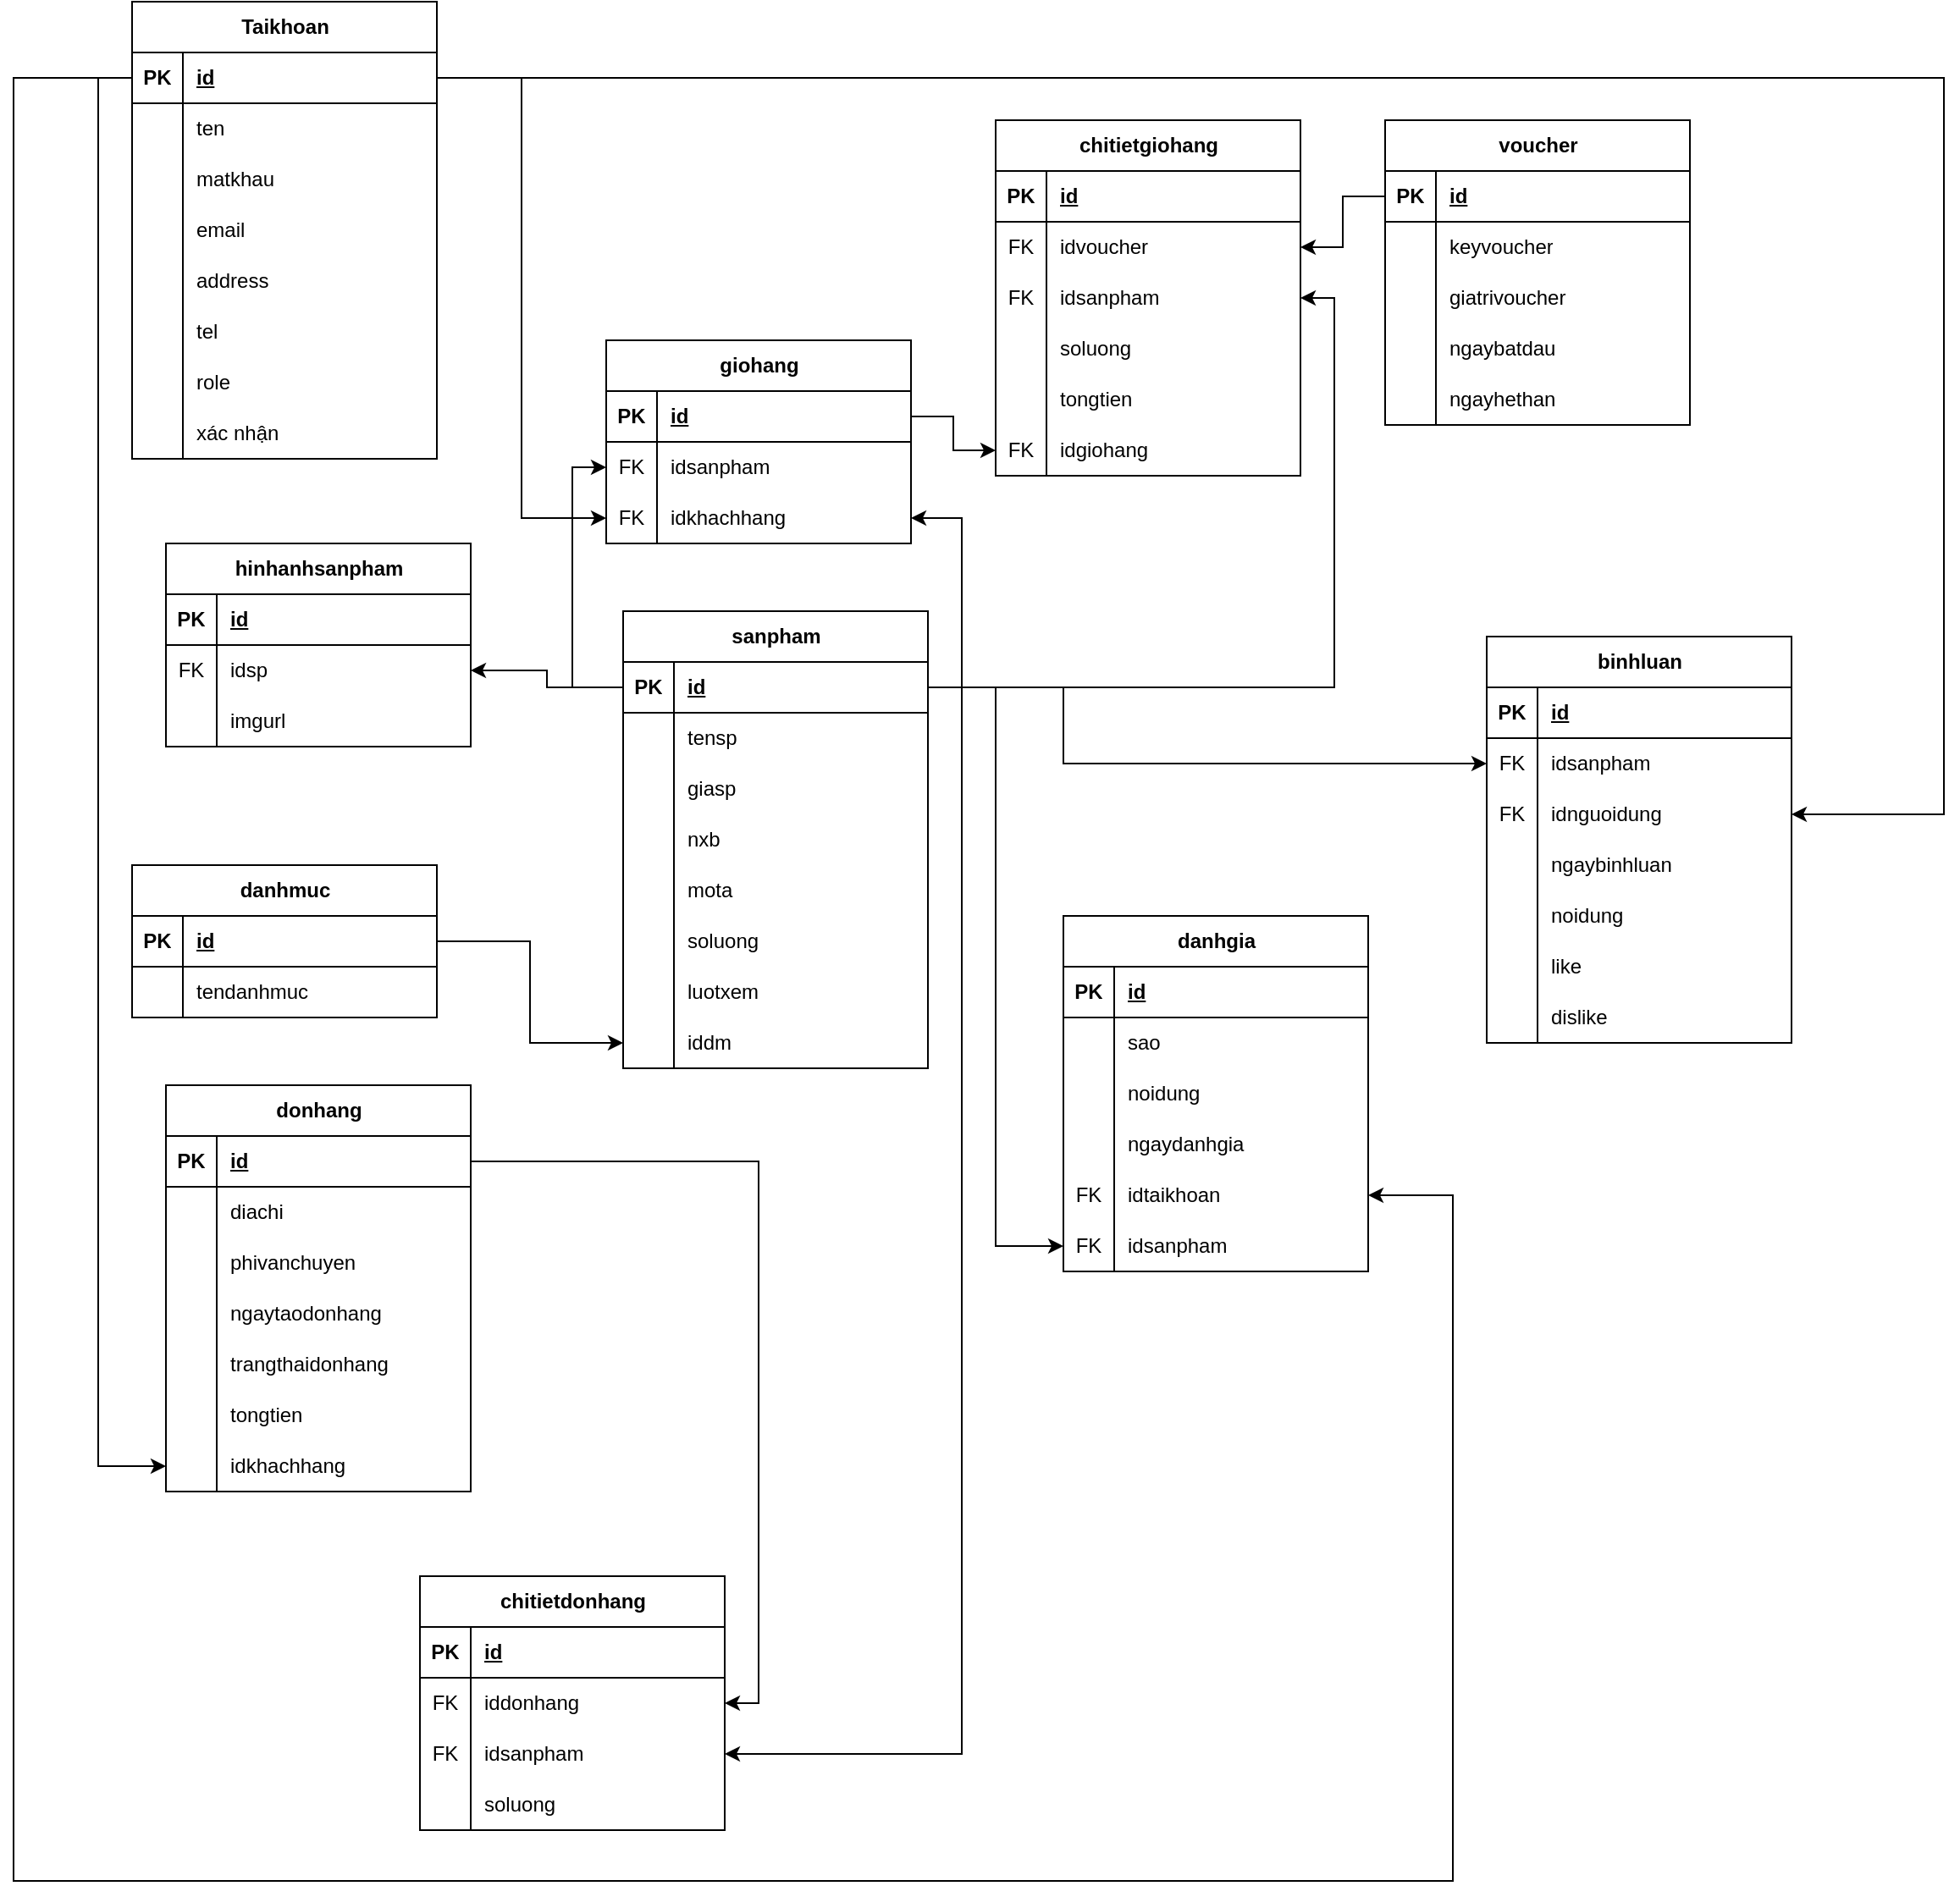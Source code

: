 <mxfile version="22.1.0" type="github">
  <diagram name="Trang-1" id="m4uEj2MnJxGjL5pMexUK">
    <mxGraphModel dx="2178" dy="1865" grid="1" gridSize="10" guides="1" tooltips="1" connect="1" arrows="1" fold="1" page="1" pageScale="1" pageWidth="827" pageHeight="1169" math="0" shadow="0">
      <root>
        <mxCell id="0" />
        <mxCell id="1" parent="0" />
        <mxCell id="d26Eta7HlW3b4N_fpePH-1" value="binhluan" style="shape=table;startSize=30;container=1;collapsible=1;childLayout=tableLayout;fixedRows=1;rowLines=0;fontStyle=1;align=center;resizeLast=1;html=1;" parent="1" vertex="1">
          <mxGeometry x="340" y="105" width="180" height="240" as="geometry" />
        </mxCell>
        <mxCell id="d26Eta7HlW3b4N_fpePH-2" value="" style="shape=tableRow;horizontal=0;startSize=0;swimlaneHead=0;swimlaneBody=0;fillColor=none;collapsible=0;dropTarget=0;points=[[0,0.5],[1,0.5]];portConstraint=eastwest;top=0;left=0;right=0;bottom=1;" parent="d26Eta7HlW3b4N_fpePH-1" vertex="1">
          <mxGeometry y="30" width="180" height="30" as="geometry" />
        </mxCell>
        <mxCell id="d26Eta7HlW3b4N_fpePH-3" value="PK" style="shape=partialRectangle;connectable=0;fillColor=none;top=0;left=0;bottom=0;right=0;fontStyle=1;overflow=hidden;whiteSpace=wrap;html=1;" parent="d26Eta7HlW3b4N_fpePH-2" vertex="1">
          <mxGeometry width="30" height="30" as="geometry">
            <mxRectangle width="30" height="30" as="alternateBounds" />
          </mxGeometry>
        </mxCell>
        <mxCell id="d26Eta7HlW3b4N_fpePH-4" value="id" style="shape=partialRectangle;connectable=0;fillColor=none;top=0;left=0;bottom=0;right=0;align=left;spacingLeft=6;fontStyle=5;overflow=hidden;whiteSpace=wrap;html=1;" parent="d26Eta7HlW3b4N_fpePH-2" vertex="1">
          <mxGeometry x="30" width="150" height="30" as="geometry">
            <mxRectangle width="150" height="30" as="alternateBounds" />
          </mxGeometry>
        </mxCell>
        <mxCell id="d26Eta7HlW3b4N_fpePH-5" value="" style="shape=tableRow;horizontal=0;startSize=0;swimlaneHead=0;swimlaneBody=0;fillColor=none;collapsible=0;dropTarget=0;points=[[0,0.5],[1,0.5]];portConstraint=eastwest;top=0;left=0;right=0;bottom=0;" parent="d26Eta7HlW3b4N_fpePH-1" vertex="1">
          <mxGeometry y="60" width="180" height="30" as="geometry" />
        </mxCell>
        <mxCell id="d26Eta7HlW3b4N_fpePH-6" value="FK" style="shape=partialRectangle;connectable=0;fillColor=none;top=0;left=0;bottom=0;right=0;editable=1;overflow=hidden;whiteSpace=wrap;html=1;" parent="d26Eta7HlW3b4N_fpePH-5" vertex="1">
          <mxGeometry width="30" height="30" as="geometry">
            <mxRectangle width="30" height="30" as="alternateBounds" />
          </mxGeometry>
        </mxCell>
        <mxCell id="d26Eta7HlW3b4N_fpePH-7" value="idsanpham" style="shape=partialRectangle;connectable=0;fillColor=none;top=0;left=0;bottom=0;right=0;align=left;spacingLeft=6;overflow=hidden;whiteSpace=wrap;html=1;" parent="d26Eta7HlW3b4N_fpePH-5" vertex="1">
          <mxGeometry x="30" width="150" height="30" as="geometry">
            <mxRectangle width="150" height="30" as="alternateBounds" />
          </mxGeometry>
        </mxCell>
        <mxCell id="d26Eta7HlW3b4N_fpePH-8" value="" style="shape=tableRow;horizontal=0;startSize=0;swimlaneHead=0;swimlaneBody=0;fillColor=none;collapsible=0;dropTarget=0;points=[[0,0.5],[1,0.5]];portConstraint=eastwest;top=0;left=0;right=0;bottom=0;" parent="d26Eta7HlW3b4N_fpePH-1" vertex="1">
          <mxGeometry y="90" width="180" height="30" as="geometry" />
        </mxCell>
        <mxCell id="d26Eta7HlW3b4N_fpePH-9" value="FK" style="shape=partialRectangle;connectable=0;fillColor=none;top=0;left=0;bottom=0;right=0;editable=1;overflow=hidden;whiteSpace=wrap;html=1;" parent="d26Eta7HlW3b4N_fpePH-8" vertex="1">
          <mxGeometry width="30" height="30" as="geometry">
            <mxRectangle width="30" height="30" as="alternateBounds" />
          </mxGeometry>
        </mxCell>
        <mxCell id="d26Eta7HlW3b4N_fpePH-10" value="idnguoidung" style="shape=partialRectangle;connectable=0;fillColor=none;top=0;left=0;bottom=0;right=0;align=left;spacingLeft=6;overflow=hidden;whiteSpace=wrap;html=1;" parent="d26Eta7HlW3b4N_fpePH-8" vertex="1">
          <mxGeometry x="30" width="150" height="30" as="geometry">
            <mxRectangle width="150" height="30" as="alternateBounds" />
          </mxGeometry>
        </mxCell>
        <mxCell id="d26Eta7HlW3b4N_fpePH-11" value="" style="shape=tableRow;horizontal=0;startSize=0;swimlaneHead=0;swimlaneBody=0;fillColor=none;collapsible=0;dropTarget=0;points=[[0,0.5],[1,0.5]];portConstraint=eastwest;top=0;left=0;right=0;bottom=0;" parent="d26Eta7HlW3b4N_fpePH-1" vertex="1">
          <mxGeometry y="120" width="180" height="30" as="geometry" />
        </mxCell>
        <mxCell id="d26Eta7HlW3b4N_fpePH-12" value="" style="shape=partialRectangle;connectable=0;fillColor=none;top=0;left=0;bottom=0;right=0;editable=1;overflow=hidden;whiteSpace=wrap;html=1;" parent="d26Eta7HlW3b4N_fpePH-11" vertex="1">
          <mxGeometry width="30" height="30" as="geometry">
            <mxRectangle width="30" height="30" as="alternateBounds" />
          </mxGeometry>
        </mxCell>
        <mxCell id="d26Eta7HlW3b4N_fpePH-13" value="ngaybinhluan" style="shape=partialRectangle;connectable=0;fillColor=none;top=0;left=0;bottom=0;right=0;align=left;spacingLeft=6;overflow=hidden;whiteSpace=wrap;html=1;" parent="d26Eta7HlW3b4N_fpePH-11" vertex="1">
          <mxGeometry x="30" width="150" height="30" as="geometry">
            <mxRectangle width="150" height="30" as="alternateBounds" />
          </mxGeometry>
        </mxCell>
        <mxCell id="d26Eta7HlW3b4N_fpePH-14" value="" style="shape=tableRow;horizontal=0;startSize=0;swimlaneHead=0;swimlaneBody=0;fillColor=none;collapsible=0;dropTarget=0;points=[[0,0.5],[1,0.5]];portConstraint=eastwest;top=0;left=0;right=0;bottom=0;" parent="d26Eta7HlW3b4N_fpePH-1" vertex="1">
          <mxGeometry y="150" width="180" height="30" as="geometry" />
        </mxCell>
        <mxCell id="d26Eta7HlW3b4N_fpePH-15" value="" style="shape=partialRectangle;connectable=0;fillColor=none;top=0;left=0;bottom=0;right=0;editable=1;overflow=hidden;whiteSpace=wrap;html=1;" parent="d26Eta7HlW3b4N_fpePH-14" vertex="1">
          <mxGeometry width="30" height="30" as="geometry">
            <mxRectangle width="30" height="30" as="alternateBounds" />
          </mxGeometry>
        </mxCell>
        <mxCell id="d26Eta7HlW3b4N_fpePH-16" value="noidung" style="shape=partialRectangle;connectable=0;fillColor=none;top=0;left=0;bottom=0;right=0;align=left;spacingLeft=6;overflow=hidden;whiteSpace=wrap;html=1;" parent="d26Eta7HlW3b4N_fpePH-14" vertex="1">
          <mxGeometry x="30" width="150" height="30" as="geometry">
            <mxRectangle width="150" height="30" as="alternateBounds" />
          </mxGeometry>
        </mxCell>
        <mxCell id="d26Eta7HlW3b4N_fpePH-17" value="" style="shape=tableRow;horizontal=0;startSize=0;swimlaneHead=0;swimlaneBody=0;fillColor=none;collapsible=0;dropTarget=0;points=[[0,0.5],[1,0.5]];portConstraint=eastwest;top=0;left=0;right=0;bottom=0;" parent="d26Eta7HlW3b4N_fpePH-1" vertex="1">
          <mxGeometry y="180" width="180" height="30" as="geometry" />
        </mxCell>
        <mxCell id="d26Eta7HlW3b4N_fpePH-18" value="" style="shape=partialRectangle;connectable=0;fillColor=none;top=0;left=0;bottom=0;right=0;editable=1;overflow=hidden;whiteSpace=wrap;html=1;" parent="d26Eta7HlW3b4N_fpePH-17" vertex="1">
          <mxGeometry width="30" height="30" as="geometry">
            <mxRectangle width="30" height="30" as="alternateBounds" />
          </mxGeometry>
        </mxCell>
        <mxCell id="d26Eta7HlW3b4N_fpePH-19" value="like" style="shape=partialRectangle;connectable=0;fillColor=none;top=0;left=0;bottom=0;right=0;align=left;spacingLeft=6;overflow=hidden;whiteSpace=wrap;html=1;" parent="d26Eta7HlW3b4N_fpePH-17" vertex="1">
          <mxGeometry x="30" width="150" height="30" as="geometry">
            <mxRectangle width="150" height="30" as="alternateBounds" />
          </mxGeometry>
        </mxCell>
        <mxCell id="kvXdKfR-7NxwRr2XgmxR-7" value="" style="shape=tableRow;horizontal=0;startSize=0;swimlaneHead=0;swimlaneBody=0;fillColor=none;collapsible=0;dropTarget=0;points=[[0,0.5],[1,0.5]];portConstraint=eastwest;top=0;left=0;right=0;bottom=0;" parent="d26Eta7HlW3b4N_fpePH-1" vertex="1">
          <mxGeometry y="210" width="180" height="30" as="geometry" />
        </mxCell>
        <mxCell id="kvXdKfR-7NxwRr2XgmxR-8" value="" style="shape=partialRectangle;connectable=0;fillColor=none;top=0;left=0;bottom=0;right=0;editable=1;overflow=hidden;whiteSpace=wrap;html=1;" parent="kvXdKfR-7NxwRr2XgmxR-7" vertex="1">
          <mxGeometry width="30" height="30" as="geometry">
            <mxRectangle width="30" height="30" as="alternateBounds" />
          </mxGeometry>
        </mxCell>
        <mxCell id="kvXdKfR-7NxwRr2XgmxR-9" value="dislike" style="shape=partialRectangle;connectable=0;fillColor=none;top=0;left=0;bottom=0;right=0;align=left;spacingLeft=6;overflow=hidden;whiteSpace=wrap;html=1;" parent="kvXdKfR-7NxwRr2XgmxR-7" vertex="1">
          <mxGeometry x="30" width="150" height="30" as="geometry">
            <mxRectangle width="150" height="30" as="alternateBounds" />
          </mxGeometry>
        </mxCell>
        <mxCell id="d26Eta7HlW3b4N_fpePH-20" value="Taikhoan" style="shape=table;startSize=30;container=1;collapsible=1;childLayout=tableLayout;fixedRows=1;rowLines=0;fontStyle=1;align=center;resizeLast=1;html=1;" parent="1" vertex="1">
          <mxGeometry x="-460" y="-270" width="180" height="270" as="geometry" />
        </mxCell>
        <mxCell id="d26Eta7HlW3b4N_fpePH-21" value="" style="shape=tableRow;horizontal=0;startSize=0;swimlaneHead=0;swimlaneBody=0;fillColor=none;collapsible=0;dropTarget=0;points=[[0,0.5],[1,0.5]];portConstraint=eastwest;top=0;left=0;right=0;bottom=1;" parent="d26Eta7HlW3b4N_fpePH-20" vertex="1">
          <mxGeometry y="30" width="180" height="30" as="geometry" />
        </mxCell>
        <mxCell id="d26Eta7HlW3b4N_fpePH-22" value="PK" style="shape=partialRectangle;connectable=0;fillColor=none;top=0;left=0;bottom=0;right=0;fontStyle=1;overflow=hidden;whiteSpace=wrap;html=1;" parent="d26Eta7HlW3b4N_fpePH-21" vertex="1">
          <mxGeometry width="30" height="30" as="geometry">
            <mxRectangle width="30" height="30" as="alternateBounds" />
          </mxGeometry>
        </mxCell>
        <mxCell id="d26Eta7HlW3b4N_fpePH-23" value="id" style="shape=partialRectangle;connectable=0;fillColor=none;top=0;left=0;bottom=0;right=0;align=left;spacingLeft=6;fontStyle=5;overflow=hidden;whiteSpace=wrap;html=1;" parent="d26Eta7HlW3b4N_fpePH-21" vertex="1">
          <mxGeometry x="30" width="150" height="30" as="geometry">
            <mxRectangle width="150" height="30" as="alternateBounds" />
          </mxGeometry>
        </mxCell>
        <mxCell id="d26Eta7HlW3b4N_fpePH-24" value="" style="shape=tableRow;horizontal=0;startSize=0;swimlaneHead=0;swimlaneBody=0;fillColor=none;collapsible=0;dropTarget=0;points=[[0,0.5],[1,0.5]];portConstraint=eastwest;top=0;left=0;right=0;bottom=0;" parent="d26Eta7HlW3b4N_fpePH-20" vertex="1">
          <mxGeometry y="60" width="180" height="30" as="geometry" />
        </mxCell>
        <mxCell id="d26Eta7HlW3b4N_fpePH-25" value="" style="shape=partialRectangle;connectable=0;fillColor=none;top=0;left=0;bottom=0;right=0;editable=1;overflow=hidden;whiteSpace=wrap;html=1;" parent="d26Eta7HlW3b4N_fpePH-24" vertex="1">
          <mxGeometry width="30" height="30" as="geometry">
            <mxRectangle width="30" height="30" as="alternateBounds" />
          </mxGeometry>
        </mxCell>
        <mxCell id="d26Eta7HlW3b4N_fpePH-26" value="ten" style="shape=partialRectangle;connectable=0;fillColor=none;top=0;left=0;bottom=0;right=0;align=left;spacingLeft=6;overflow=hidden;whiteSpace=wrap;html=1;" parent="d26Eta7HlW3b4N_fpePH-24" vertex="1">
          <mxGeometry x="30" width="150" height="30" as="geometry">
            <mxRectangle width="150" height="30" as="alternateBounds" />
          </mxGeometry>
        </mxCell>
        <mxCell id="d26Eta7HlW3b4N_fpePH-27" value="" style="shape=tableRow;horizontal=0;startSize=0;swimlaneHead=0;swimlaneBody=0;fillColor=none;collapsible=0;dropTarget=0;points=[[0,0.5],[1,0.5]];portConstraint=eastwest;top=0;left=0;right=0;bottom=0;" parent="d26Eta7HlW3b4N_fpePH-20" vertex="1">
          <mxGeometry y="90" width="180" height="30" as="geometry" />
        </mxCell>
        <mxCell id="d26Eta7HlW3b4N_fpePH-28" value="" style="shape=partialRectangle;connectable=0;fillColor=none;top=0;left=0;bottom=0;right=0;editable=1;overflow=hidden;whiteSpace=wrap;html=1;" parent="d26Eta7HlW3b4N_fpePH-27" vertex="1">
          <mxGeometry width="30" height="30" as="geometry">
            <mxRectangle width="30" height="30" as="alternateBounds" />
          </mxGeometry>
        </mxCell>
        <mxCell id="d26Eta7HlW3b4N_fpePH-29" value="matkhau" style="shape=partialRectangle;connectable=0;fillColor=none;top=0;left=0;bottom=0;right=0;align=left;spacingLeft=6;overflow=hidden;whiteSpace=wrap;html=1;" parent="d26Eta7HlW3b4N_fpePH-27" vertex="1">
          <mxGeometry x="30" width="150" height="30" as="geometry">
            <mxRectangle width="150" height="30" as="alternateBounds" />
          </mxGeometry>
        </mxCell>
        <mxCell id="d26Eta7HlW3b4N_fpePH-30" value="" style="shape=tableRow;horizontal=0;startSize=0;swimlaneHead=0;swimlaneBody=0;fillColor=none;collapsible=0;dropTarget=0;points=[[0,0.5],[1,0.5]];portConstraint=eastwest;top=0;left=0;right=0;bottom=0;" parent="d26Eta7HlW3b4N_fpePH-20" vertex="1">
          <mxGeometry y="120" width="180" height="30" as="geometry" />
        </mxCell>
        <mxCell id="d26Eta7HlW3b4N_fpePH-31" value="" style="shape=partialRectangle;connectable=0;fillColor=none;top=0;left=0;bottom=0;right=0;editable=1;overflow=hidden;whiteSpace=wrap;html=1;" parent="d26Eta7HlW3b4N_fpePH-30" vertex="1">
          <mxGeometry width="30" height="30" as="geometry">
            <mxRectangle width="30" height="30" as="alternateBounds" />
          </mxGeometry>
        </mxCell>
        <mxCell id="d26Eta7HlW3b4N_fpePH-32" value="email" style="shape=partialRectangle;connectable=0;fillColor=none;top=0;left=0;bottom=0;right=0;align=left;spacingLeft=6;overflow=hidden;whiteSpace=wrap;html=1;" parent="d26Eta7HlW3b4N_fpePH-30" vertex="1">
          <mxGeometry x="30" width="150" height="30" as="geometry">
            <mxRectangle width="150" height="30" as="alternateBounds" />
          </mxGeometry>
        </mxCell>
        <mxCell id="d26Eta7HlW3b4N_fpePH-33" value="" style="shape=tableRow;horizontal=0;startSize=0;swimlaneHead=0;swimlaneBody=0;fillColor=none;collapsible=0;dropTarget=0;points=[[0,0.5],[1,0.5]];portConstraint=eastwest;top=0;left=0;right=0;bottom=0;" parent="d26Eta7HlW3b4N_fpePH-20" vertex="1">
          <mxGeometry y="150" width="180" height="30" as="geometry" />
        </mxCell>
        <mxCell id="d26Eta7HlW3b4N_fpePH-34" value="" style="shape=partialRectangle;connectable=0;fillColor=none;top=0;left=0;bottom=0;right=0;editable=1;overflow=hidden;whiteSpace=wrap;html=1;" parent="d26Eta7HlW3b4N_fpePH-33" vertex="1">
          <mxGeometry width="30" height="30" as="geometry">
            <mxRectangle width="30" height="30" as="alternateBounds" />
          </mxGeometry>
        </mxCell>
        <mxCell id="d26Eta7HlW3b4N_fpePH-35" value="address" style="shape=partialRectangle;connectable=0;fillColor=none;top=0;left=0;bottom=0;right=0;align=left;spacingLeft=6;overflow=hidden;whiteSpace=wrap;html=1;" parent="d26Eta7HlW3b4N_fpePH-33" vertex="1">
          <mxGeometry x="30" width="150" height="30" as="geometry">
            <mxRectangle width="150" height="30" as="alternateBounds" />
          </mxGeometry>
        </mxCell>
        <mxCell id="d26Eta7HlW3b4N_fpePH-36" value="" style="shape=tableRow;horizontal=0;startSize=0;swimlaneHead=0;swimlaneBody=0;fillColor=none;collapsible=0;dropTarget=0;points=[[0,0.5],[1,0.5]];portConstraint=eastwest;top=0;left=0;right=0;bottom=0;" parent="d26Eta7HlW3b4N_fpePH-20" vertex="1">
          <mxGeometry y="180" width="180" height="30" as="geometry" />
        </mxCell>
        <mxCell id="d26Eta7HlW3b4N_fpePH-37" value="" style="shape=partialRectangle;connectable=0;fillColor=none;top=0;left=0;bottom=0;right=0;editable=1;overflow=hidden;whiteSpace=wrap;html=1;" parent="d26Eta7HlW3b4N_fpePH-36" vertex="1">
          <mxGeometry width="30" height="30" as="geometry">
            <mxRectangle width="30" height="30" as="alternateBounds" />
          </mxGeometry>
        </mxCell>
        <mxCell id="d26Eta7HlW3b4N_fpePH-38" value="tel" style="shape=partialRectangle;connectable=0;fillColor=none;top=0;left=0;bottom=0;right=0;align=left;spacingLeft=6;overflow=hidden;whiteSpace=wrap;html=1;" parent="d26Eta7HlW3b4N_fpePH-36" vertex="1">
          <mxGeometry x="30" width="150" height="30" as="geometry">
            <mxRectangle width="150" height="30" as="alternateBounds" />
          </mxGeometry>
        </mxCell>
        <mxCell id="kvXdKfR-7NxwRr2XgmxR-1" value="" style="shape=tableRow;horizontal=0;startSize=0;swimlaneHead=0;swimlaneBody=0;fillColor=none;collapsible=0;dropTarget=0;points=[[0,0.5],[1,0.5]];portConstraint=eastwest;top=0;left=0;right=0;bottom=0;" parent="d26Eta7HlW3b4N_fpePH-20" vertex="1">
          <mxGeometry y="210" width="180" height="30" as="geometry" />
        </mxCell>
        <mxCell id="kvXdKfR-7NxwRr2XgmxR-2" value="" style="shape=partialRectangle;connectable=0;fillColor=none;top=0;left=0;bottom=0;right=0;editable=1;overflow=hidden;whiteSpace=wrap;html=1;" parent="kvXdKfR-7NxwRr2XgmxR-1" vertex="1">
          <mxGeometry width="30" height="30" as="geometry">
            <mxRectangle width="30" height="30" as="alternateBounds" />
          </mxGeometry>
        </mxCell>
        <mxCell id="kvXdKfR-7NxwRr2XgmxR-3" value="role" style="shape=partialRectangle;connectable=0;fillColor=none;top=0;left=0;bottom=0;right=0;align=left;spacingLeft=6;overflow=hidden;whiteSpace=wrap;html=1;" parent="kvXdKfR-7NxwRr2XgmxR-1" vertex="1">
          <mxGeometry x="30" width="150" height="30" as="geometry">
            <mxRectangle width="150" height="30" as="alternateBounds" />
          </mxGeometry>
        </mxCell>
        <mxCell id="kvXdKfR-7NxwRr2XgmxR-4" value="" style="shape=tableRow;horizontal=0;startSize=0;swimlaneHead=0;swimlaneBody=0;fillColor=none;collapsible=0;dropTarget=0;points=[[0,0.5],[1,0.5]];portConstraint=eastwest;top=0;left=0;right=0;bottom=0;" parent="d26Eta7HlW3b4N_fpePH-20" vertex="1">
          <mxGeometry y="240" width="180" height="30" as="geometry" />
        </mxCell>
        <mxCell id="kvXdKfR-7NxwRr2XgmxR-5" value="" style="shape=partialRectangle;connectable=0;fillColor=none;top=0;left=0;bottom=0;right=0;editable=1;overflow=hidden;whiteSpace=wrap;html=1;" parent="kvXdKfR-7NxwRr2XgmxR-4" vertex="1">
          <mxGeometry width="30" height="30" as="geometry">
            <mxRectangle width="30" height="30" as="alternateBounds" />
          </mxGeometry>
        </mxCell>
        <mxCell id="kvXdKfR-7NxwRr2XgmxR-6" value="xác nhận" style="shape=partialRectangle;connectable=0;fillColor=none;top=0;left=0;bottom=0;right=0;align=left;spacingLeft=6;overflow=hidden;whiteSpace=wrap;html=1;" parent="kvXdKfR-7NxwRr2XgmxR-4" vertex="1">
          <mxGeometry x="30" width="150" height="30" as="geometry">
            <mxRectangle width="150" height="30" as="alternateBounds" />
          </mxGeometry>
        </mxCell>
        <mxCell id="kvXdKfR-7NxwRr2XgmxR-35" value="hinhanhsanpham" style="shape=table;startSize=30;container=1;collapsible=1;childLayout=tableLayout;fixedRows=1;rowLines=0;fontStyle=1;align=center;resizeLast=1;html=1;" parent="1" vertex="1">
          <mxGeometry x="-440" y="50" width="180" height="120" as="geometry" />
        </mxCell>
        <mxCell id="kvXdKfR-7NxwRr2XgmxR-36" value="" style="shape=tableRow;horizontal=0;startSize=0;swimlaneHead=0;swimlaneBody=0;fillColor=none;collapsible=0;dropTarget=0;points=[[0,0.5],[1,0.5]];portConstraint=eastwest;top=0;left=0;right=0;bottom=1;" parent="kvXdKfR-7NxwRr2XgmxR-35" vertex="1">
          <mxGeometry y="30" width="180" height="30" as="geometry" />
        </mxCell>
        <mxCell id="kvXdKfR-7NxwRr2XgmxR-37" value="PK" style="shape=partialRectangle;connectable=0;fillColor=none;top=0;left=0;bottom=0;right=0;fontStyle=1;overflow=hidden;whiteSpace=wrap;html=1;" parent="kvXdKfR-7NxwRr2XgmxR-36" vertex="1">
          <mxGeometry width="30" height="30" as="geometry">
            <mxRectangle width="30" height="30" as="alternateBounds" />
          </mxGeometry>
        </mxCell>
        <mxCell id="kvXdKfR-7NxwRr2XgmxR-38" value="id" style="shape=partialRectangle;connectable=0;fillColor=none;top=0;left=0;bottom=0;right=0;align=left;spacingLeft=6;fontStyle=5;overflow=hidden;whiteSpace=wrap;html=1;" parent="kvXdKfR-7NxwRr2XgmxR-36" vertex="1">
          <mxGeometry x="30" width="150" height="30" as="geometry">
            <mxRectangle width="150" height="30" as="alternateBounds" />
          </mxGeometry>
        </mxCell>
        <mxCell id="kvXdKfR-7NxwRr2XgmxR-57" value="" style="shape=tableRow;horizontal=0;startSize=0;swimlaneHead=0;swimlaneBody=0;fillColor=none;collapsible=0;dropTarget=0;points=[[0,0.5],[1,0.5]];portConstraint=eastwest;top=0;left=0;right=0;bottom=0;" parent="kvXdKfR-7NxwRr2XgmxR-35" vertex="1">
          <mxGeometry y="60" width="180" height="30" as="geometry" />
        </mxCell>
        <mxCell id="kvXdKfR-7NxwRr2XgmxR-58" value="FK" style="shape=partialRectangle;connectable=0;fillColor=none;top=0;left=0;bottom=0;right=0;editable=1;overflow=hidden;whiteSpace=wrap;html=1;" parent="kvXdKfR-7NxwRr2XgmxR-57" vertex="1">
          <mxGeometry width="30" height="30" as="geometry">
            <mxRectangle width="30" height="30" as="alternateBounds" />
          </mxGeometry>
        </mxCell>
        <mxCell id="kvXdKfR-7NxwRr2XgmxR-59" value="idsp" style="shape=partialRectangle;connectable=0;fillColor=none;top=0;left=0;bottom=0;right=0;align=left;spacingLeft=6;overflow=hidden;whiteSpace=wrap;html=1;" parent="kvXdKfR-7NxwRr2XgmxR-57" vertex="1">
          <mxGeometry x="30" width="150" height="30" as="geometry">
            <mxRectangle width="150" height="30" as="alternateBounds" />
          </mxGeometry>
        </mxCell>
        <mxCell id="kvXdKfR-7NxwRr2XgmxR-60" value="" style="shape=tableRow;horizontal=0;startSize=0;swimlaneHead=0;swimlaneBody=0;fillColor=none;collapsible=0;dropTarget=0;points=[[0,0.5],[1,0.5]];portConstraint=eastwest;top=0;left=0;right=0;bottom=0;" parent="kvXdKfR-7NxwRr2XgmxR-35" vertex="1">
          <mxGeometry y="90" width="180" height="30" as="geometry" />
        </mxCell>
        <mxCell id="kvXdKfR-7NxwRr2XgmxR-61" value="" style="shape=partialRectangle;connectable=0;fillColor=none;top=0;left=0;bottom=0;right=0;editable=1;overflow=hidden;whiteSpace=wrap;html=1;" parent="kvXdKfR-7NxwRr2XgmxR-60" vertex="1">
          <mxGeometry width="30" height="30" as="geometry">
            <mxRectangle width="30" height="30" as="alternateBounds" />
          </mxGeometry>
        </mxCell>
        <mxCell id="kvXdKfR-7NxwRr2XgmxR-62" value="imgurl" style="shape=partialRectangle;connectable=0;fillColor=none;top=0;left=0;bottom=0;right=0;align=left;spacingLeft=6;overflow=hidden;whiteSpace=wrap;html=1;" parent="kvXdKfR-7NxwRr2XgmxR-60" vertex="1">
          <mxGeometry x="30" width="150" height="30" as="geometry">
            <mxRectangle width="150" height="30" as="alternateBounds" />
          </mxGeometry>
        </mxCell>
        <mxCell id="kvXdKfR-7NxwRr2XgmxR-88" value="danhmuc" style="shape=table;startSize=30;container=1;collapsible=1;childLayout=tableLayout;fixedRows=1;rowLines=0;fontStyle=1;align=center;resizeLast=1;html=1;" parent="1" vertex="1">
          <mxGeometry x="-460" y="240" width="180" height="90" as="geometry" />
        </mxCell>
        <mxCell id="kvXdKfR-7NxwRr2XgmxR-89" value="" style="shape=tableRow;horizontal=0;startSize=0;swimlaneHead=0;swimlaneBody=0;fillColor=none;collapsible=0;dropTarget=0;points=[[0,0.5],[1,0.5]];portConstraint=eastwest;top=0;left=0;right=0;bottom=1;" parent="kvXdKfR-7NxwRr2XgmxR-88" vertex="1">
          <mxGeometry y="30" width="180" height="30" as="geometry" />
        </mxCell>
        <mxCell id="kvXdKfR-7NxwRr2XgmxR-90" value="PK" style="shape=partialRectangle;connectable=0;fillColor=none;top=0;left=0;bottom=0;right=0;fontStyle=1;overflow=hidden;whiteSpace=wrap;html=1;" parent="kvXdKfR-7NxwRr2XgmxR-89" vertex="1">
          <mxGeometry width="30" height="30" as="geometry">
            <mxRectangle width="30" height="30" as="alternateBounds" />
          </mxGeometry>
        </mxCell>
        <mxCell id="kvXdKfR-7NxwRr2XgmxR-91" value="id" style="shape=partialRectangle;connectable=0;fillColor=none;top=0;left=0;bottom=0;right=0;align=left;spacingLeft=6;fontStyle=5;overflow=hidden;whiteSpace=wrap;html=1;" parent="kvXdKfR-7NxwRr2XgmxR-89" vertex="1">
          <mxGeometry x="30" width="150" height="30" as="geometry">
            <mxRectangle width="150" height="30" as="alternateBounds" />
          </mxGeometry>
        </mxCell>
        <mxCell id="kvXdKfR-7NxwRr2XgmxR-95" value="" style="shape=tableRow;horizontal=0;startSize=0;swimlaneHead=0;swimlaneBody=0;fillColor=none;collapsible=0;dropTarget=0;points=[[0,0.5],[1,0.5]];portConstraint=eastwest;top=0;left=0;right=0;bottom=0;" parent="kvXdKfR-7NxwRr2XgmxR-88" vertex="1">
          <mxGeometry y="60" width="180" height="30" as="geometry" />
        </mxCell>
        <mxCell id="kvXdKfR-7NxwRr2XgmxR-96" value="" style="shape=partialRectangle;connectable=0;fillColor=none;top=0;left=0;bottom=0;right=0;editable=1;overflow=hidden;whiteSpace=wrap;html=1;" parent="kvXdKfR-7NxwRr2XgmxR-95" vertex="1">
          <mxGeometry width="30" height="30" as="geometry">
            <mxRectangle width="30" height="30" as="alternateBounds" />
          </mxGeometry>
        </mxCell>
        <mxCell id="kvXdKfR-7NxwRr2XgmxR-97" value="tendanhmuc" style="shape=partialRectangle;connectable=0;fillColor=none;top=0;left=0;bottom=0;right=0;align=left;spacingLeft=6;overflow=hidden;whiteSpace=wrap;html=1;" parent="kvXdKfR-7NxwRr2XgmxR-95" vertex="1">
          <mxGeometry x="30" width="150" height="30" as="geometry">
            <mxRectangle width="150" height="30" as="alternateBounds" />
          </mxGeometry>
        </mxCell>
        <mxCell id="kvXdKfR-7NxwRr2XgmxR-98" value="danhgia" style="shape=table;startSize=30;container=1;collapsible=1;childLayout=tableLayout;fixedRows=1;rowLines=0;fontStyle=1;align=center;resizeLast=1;html=1;" parent="1" vertex="1">
          <mxGeometry x="90" y="270" width="180" height="210" as="geometry" />
        </mxCell>
        <mxCell id="kvXdKfR-7NxwRr2XgmxR-99" value="" style="shape=tableRow;horizontal=0;startSize=0;swimlaneHead=0;swimlaneBody=0;fillColor=none;collapsible=0;dropTarget=0;points=[[0,0.5],[1,0.5]];portConstraint=eastwest;top=0;left=0;right=0;bottom=1;" parent="kvXdKfR-7NxwRr2XgmxR-98" vertex="1">
          <mxGeometry y="30" width="180" height="30" as="geometry" />
        </mxCell>
        <mxCell id="kvXdKfR-7NxwRr2XgmxR-100" value="PK" style="shape=partialRectangle;connectable=0;fillColor=none;top=0;left=0;bottom=0;right=0;fontStyle=1;overflow=hidden;whiteSpace=wrap;html=1;" parent="kvXdKfR-7NxwRr2XgmxR-99" vertex="1">
          <mxGeometry width="30" height="30" as="geometry">
            <mxRectangle width="30" height="30" as="alternateBounds" />
          </mxGeometry>
        </mxCell>
        <mxCell id="kvXdKfR-7NxwRr2XgmxR-101" value="id" style="shape=partialRectangle;connectable=0;fillColor=none;top=0;left=0;bottom=0;right=0;align=left;spacingLeft=6;fontStyle=5;overflow=hidden;whiteSpace=wrap;html=1;" parent="kvXdKfR-7NxwRr2XgmxR-99" vertex="1">
          <mxGeometry x="30" width="150" height="30" as="geometry">
            <mxRectangle width="150" height="30" as="alternateBounds" />
          </mxGeometry>
        </mxCell>
        <mxCell id="kvXdKfR-7NxwRr2XgmxR-102" value="" style="shape=tableRow;horizontal=0;startSize=0;swimlaneHead=0;swimlaneBody=0;fillColor=none;collapsible=0;dropTarget=0;points=[[0,0.5],[1,0.5]];portConstraint=eastwest;top=0;left=0;right=0;bottom=0;" parent="kvXdKfR-7NxwRr2XgmxR-98" vertex="1">
          <mxGeometry y="60" width="180" height="30" as="geometry" />
        </mxCell>
        <mxCell id="kvXdKfR-7NxwRr2XgmxR-103" value="" style="shape=partialRectangle;connectable=0;fillColor=none;top=0;left=0;bottom=0;right=0;editable=1;overflow=hidden;whiteSpace=wrap;html=1;" parent="kvXdKfR-7NxwRr2XgmxR-102" vertex="1">
          <mxGeometry width="30" height="30" as="geometry">
            <mxRectangle width="30" height="30" as="alternateBounds" />
          </mxGeometry>
        </mxCell>
        <mxCell id="kvXdKfR-7NxwRr2XgmxR-104" value="sao" style="shape=partialRectangle;connectable=0;fillColor=none;top=0;left=0;bottom=0;right=0;align=left;spacingLeft=6;overflow=hidden;whiteSpace=wrap;html=1;" parent="kvXdKfR-7NxwRr2XgmxR-102" vertex="1">
          <mxGeometry x="30" width="150" height="30" as="geometry">
            <mxRectangle width="150" height="30" as="alternateBounds" />
          </mxGeometry>
        </mxCell>
        <mxCell id="kvXdKfR-7NxwRr2XgmxR-105" value="" style="shape=tableRow;horizontal=0;startSize=0;swimlaneHead=0;swimlaneBody=0;fillColor=none;collapsible=0;dropTarget=0;points=[[0,0.5],[1,0.5]];portConstraint=eastwest;top=0;left=0;right=0;bottom=0;" parent="kvXdKfR-7NxwRr2XgmxR-98" vertex="1">
          <mxGeometry y="90" width="180" height="30" as="geometry" />
        </mxCell>
        <mxCell id="kvXdKfR-7NxwRr2XgmxR-106" value="" style="shape=partialRectangle;connectable=0;fillColor=none;top=0;left=0;bottom=0;right=0;editable=1;overflow=hidden;whiteSpace=wrap;html=1;" parent="kvXdKfR-7NxwRr2XgmxR-105" vertex="1">
          <mxGeometry width="30" height="30" as="geometry">
            <mxRectangle width="30" height="30" as="alternateBounds" />
          </mxGeometry>
        </mxCell>
        <mxCell id="kvXdKfR-7NxwRr2XgmxR-107" value="noidung" style="shape=partialRectangle;connectable=0;fillColor=none;top=0;left=0;bottom=0;right=0;align=left;spacingLeft=6;overflow=hidden;whiteSpace=wrap;html=1;" parent="kvXdKfR-7NxwRr2XgmxR-105" vertex="1">
          <mxGeometry x="30" width="150" height="30" as="geometry">
            <mxRectangle width="150" height="30" as="alternateBounds" />
          </mxGeometry>
        </mxCell>
        <mxCell id="kvXdKfR-7NxwRr2XgmxR-108" value="" style="shape=tableRow;horizontal=0;startSize=0;swimlaneHead=0;swimlaneBody=0;fillColor=none;collapsible=0;dropTarget=0;points=[[0,0.5],[1,0.5]];portConstraint=eastwest;top=0;left=0;right=0;bottom=0;" parent="kvXdKfR-7NxwRr2XgmxR-98" vertex="1">
          <mxGeometry y="120" width="180" height="30" as="geometry" />
        </mxCell>
        <mxCell id="kvXdKfR-7NxwRr2XgmxR-109" value="" style="shape=partialRectangle;connectable=0;fillColor=none;top=0;left=0;bottom=0;right=0;editable=1;overflow=hidden;whiteSpace=wrap;html=1;" parent="kvXdKfR-7NxwRr2XgmxR-108" vertex="1">
          <mxGeometry width="30" height="30" as="geometry">
            <mxRectangle width="30" height="30" as="alternateBounds" />
          </mxGeometry>
        </mxCell>
        <mxCell id="kvXdKfR-7NxwRr2XgmxR-110" value="ngaydanhgia" style="shape=partialRectangle;connectable=0;fillColor=none;top=0;left=0;bottom=0;right=0;align=left;spacingLeft=6;overflow=hidden;whiteSpace=wrap;html=1;" parent="kvXdKfR-7NxwRr2XgmxR-108" vertex="1">
          <mxGeometry x="30" width="150" height="30" as="geometry">
            <mxRectangle width="150" height="30" as="alternateBounds" />
          </mxGeometry>
        </mxCell>
        <mxCell id="kvXdKfR-7NxwRr2XgmxR-111" value="" style="shape=tableRow;horizontal=0;startSize=0;swimlaneHead=0;swimlaneBody=0;fillColor=none;collapsible=0;dropTarget=0;points=[[0,0.5],[1,0.5]];portConstraint=eastwest;top=0;left=0;right=0;bottom=0;" parent="kvXdKfR-7NxwRr2XgmxR-98" vertex="1">
          <mxGeometry y="150" width="180" height="30" as="geometry" />
        </mxCell>
        <mxCell id="kvXdKfR-7NxwRr2XgmxR-112" value="FK" style="shape=partialRectangle;connectable=0;fillColor=none;top=0;left=0;bottom=0;right=0;editable=1;overflow=hidden;whiteSpace=wrap;html=1;" parent="kvXdKfR-7NxwRr2XgmxR-111" vertex="1">
          <mxGeometry width="30" height="30" as="geometry">
            <mxRectangle width="30" height="30" as="alternateBounds" />
          </mxGeometry>
        </mxCell>
        <mxCell id="kvXdKfR-7NxwRr2XgmxR-113" value="idtaikhoan" style="shape=partialRectangle;connectable=0;fillColor=none;top=0;left=0;bottom=0;right=0;align=left;spacingLeft=6;overflow=hidden;whiteSpace=wrap;html=1;" parent="kvXdKfR-7NxwRr2XgmxR-111" vertex="1">
          <mxGeometry x="30" width="150" height="30" as="geometry">
            <mxRectangle width="150" height="30" as="alternateBounds" />
          </mxGeometry>
        </mxCell>
        <mxCell id="kvXdKfR-7NxwRr2XgmxR-114" value="" style="shape=tableRow;horizontal=0;startSize=0;swimlaneHead=0;swimlaneBody=0;fillColor=none;collapsible=0;dropTarget=0;points=[[0,0.5],[1,0.5]];portConstraint=eastwest;top=0;left=0;right=0;bottom=0;" parent="kvXdKfR-7NxwRr2XgmxR-98" vertex="1">
          <mxGeometry y="180" width="180" height="30" as="geometry" />
        </mxCell>
        <mxCell id="kvXdKfR-7NxwRr2XgmxR-115" value="FK" style="shape=partialRectangle;connectable=0;fillColor=none;top=0;left=0;bottom=0;right=0;editable=1;overflow=hidden;whiteSpace=wrap;html=1;" parent="kvXdKfR-7NxwRr2XgmxR-114" vertex="1">
          <mxGeometry width="30" height="30" as="geometry">
            <mxRectangle width="30" height="30" as="alternateBounds" />
          </mxGeometry>
        </mxCell>
        <mxCell id="kvXdKfR-7NxwRr2XgmxR-116" value="idsanpham" style="shape=partialRectangle;connectable=0;fillColor=none;top=0;left=0;bottom=0;right=0;align=left;spacingLeft=6;overflow=hidden;whiteSpace=wrap;html=1;" parent="kvXdKfR-7NxwRr2XgmxR-114" vertex="1">
          <mxGeometry x="30" width="150" height="30" as="geometry">
            <mxRectangle width="150" height="30" as="alternateBounds" />
          </mxGeometry>
        </mxCell>
        <mxCell id="kvXdKfR-7NxwRr2XgmxR-123" value="donhang" style="shape=table;startSize=30;container=1;collapsible=1;childLayout=tableLayout;fixedRows=1;rowLines=0;fontStyle=1;align=center;resizeLast=1;html=1;" parent="1" vertex="1">
          <mxGeometry x="-440" y="370" width="180" height="240" as="geometry" />
        </mxCell>
        <mxCell id="kvXdKfR-7NxwRr2XgmxR-124" value="" style="shape=tableRow;horizontal=0;startSize=0;swimlaneHead=0;swimlaneBody=0;fillColor=none;collapsible=0;dropTarget=0;points=[[0,0.5],[1,0.5]];portConstraint=eastwest;top=0;left=0;right=0;bottom=1;" parent="kvXdKfR-7NxwRr2XgmxR-123" vertex="1">
          <mxGeometry y="30" width="180" height="30" as="geometry" />
        </mxCell>
        <mxCell id="kvXdKfR-7NxwRr2XgmxR-125" value="PK" style="shape=partialRectangle;connectable=0;fillColor=none;top=0;left=0;bottom=0;right=0;fontStyle=1;overflow=hidden;whiteSpace=wrap;html=1;" parent="kvXdKfR-7NxwRr2XgmxR-124" vertex="1">
          <mxGeometry width="30" height="30" as="geometry">
            <mxRectangle width="30" height="30" as="alternateBounds" />
          </mxGeometry>
        </mxCell>
        <mxCell id="kvXdKfR-7NxwRr2XgmxR-126" value="id" style="shape=partialRectangle;connectable=0;fillColor=none;top=0;left=0;bottom=0;right=0;align=left;spacingLeft=6;fontStyle=5;overflow=hidden;whiteSpace=wrap;html=1;" parent="kvXdKfR-7NxwRr2XgmxR-124" vertex="1">
          <mxGeometry x="30" width="150" height="30" as="geometry">
            <mxRectangle width="150" height="30" as="alternateBounds" />
          </mxGeometry>
        </mxCell>
        <mxCell id="kvXdKfR-7NxwRr2XgmxR-127" value="" style="shape=tableRow;horizontal=0;startSize=0;swimlaneHead=0;swimlaneBody=0;fillColor=none;collapsible=0;dropTarget=0;points=[[0,0.5],[1,0.5]];portConstraint=eastwest;top=0;left=0;right=0;bottom=0;" parent="kvXdKfR-7NxwRr2XgmxR-123" vertex="1">
          <mxGeometry y="60" width="180" height="30" as="geometry" />
        </mxCell>
        <mxCell id="kvXdKfR-7NxwRr2XgmxR-128" value="" style="shape=partialRectangle;connectable=0;fillColor=none;top=0;left=0;bottom=0;right=0;editable=1;overflow=hidden;whiteSpace=wrap;html=1;" parent="kvXdKfR-7NxwRr2XgmxR-127" vertex="1">
          <mxGeometry width="30" height="30" as="geometry">
            <mxRectangle width="30" height="30" as="alternateBounds" />
          </mxGeometry>
        </mxCell>
        <mxCell id="kvXdKfR-7NxwRr2XgmxR-129" value="diachi" style="shape=partialRectangle;connectable=0;fillColor=none;top=0;left=0;bottom=0;right=0;align=left;spacingLeft=6;overflow=hidden;whiteSpace=wrap;html=1;" parent="kvXdKfR-7NxwRr2XgmxR-127" vertex="1">
          <mxGeometry x="30" width="150" height="30" as="geometry">
            <mxRectangle width="150" height="30" as="alternateBounds" />
          </mxGeometry>
        </mxCell>
        <mxCell id="kvXdKfR-7NxwRr2XgmxR-130" value="" style="shape=tableRow;horizontal=0;startSize=0;swimlaneHead=0;swimlaneBody=0;fillColor=none;collapsible=0;dropTarget=0;points=[[0,0.5],[1,0.5]];portConstraint=eastwest;top=0;left=0;right=0;bottom=0;" parent="kvXdKfR-7NxwRr2XgmxR-123" vertex="1">
          <mxGeometry y="90" width="180" height="30" as="geometry" />
        </mxCell>
        <mxCell id="kvXdKfR-7NxwRr2XgmxR-131" value="" style="shape=partialRectangle;connectable=0;fillColor=none;top=0;left=0;bottom=0;right=0;editable=1;overflow=hidden;whiteSpace=wrap;html=1;" parent="kvXdKfR-7NxwRr2XgmxR-130" vertex="1">
          <mxGeometry width="30" height="30" as="geometry">
            <mxRectangle width="30" height="30" as="alternateBounds" />
          </mxGeometry>
        </mxCell>
        <mxCell id="kvXdKfR-7NxwRr2XgmxR-132" value="phivanchuyen" style="shape=partialRectangle;connectable=0;fillColor=none;top=0;left=0;bottom=0;right=0;align=left;spacingLeft=6;overflow=hidden;whiteSpace=wrap;html=1;" parent="kvXdKfR-7NxwRr2XgmxR-130" vertex="1">
          <mxGeometry x="30" width="150" height="30" as="geometry">
            <mxRectangle width="150" height="30" as="alternateBounds" />
          </mxGeometry>
        </mxCell>
        <mxCell id="kvXdKfR-7NxwRr2XgmxR-133" value="" style="shape=tableRow;horizontal=0;startSize=0;swimlaneHead=0;swimlaneBody=0;fillColor=none;collapsible=0;dropTarget=0;points=[[0,0.5],[1,0.5]];portConstraint=eastwest;top=0;left=0;right=0;bottom=0;" parent="kvXdKfR-7NxwRr2XgmxR-123" vertex="1">
          <mxGeometry y="120" width="180" height="30" as="geometry" />
        </mxCell>
        <mxCell id="kvXdKfR-7NxwRr2XgmxR-134" value="" style="shape=partialRectangle;connectable=0;fillColor=none;top=0;left=0;bottom=0;right=0;editable=1;overflow=hidden;whiteSpace=wrap;html=1;" parent="kvXdKfR-7NxwRr2XgmxR-133" vertex="1">
          <mxGeometry width="30" height="30" as="geometry">
            <mxRectangle width="30" height="30" as="alternateBounds" />
          </mxGeometry>
        </mxCell>
        <mxCell id="kvXdKfR-7NxwRr2XgmxR-135" value="ngaytaodonhang" style="shape=partialRectangle;connectable=0;fillColor=none;top=0;left=0;bottom=0;right=0;align=left;spacingLeft=6;overflow=hidden;whiteSpace=wrap;html=1;" parent="kvXdKfR-7NxwRr2XgmxR-133" vertex="1">
          <mxGeometry x="30" width="150" height="30" as="geometry">
            <mxRectangle width="150" height="30" as="alternateBounds" />
          </mxGeometry>
        </mxCell>
        <mxCell id="kvXdKfR-7NxwRr2XgmxR-136" value="" style="shape=tableRow;horizontal=0;startSize=0;swimlaneHead=0;swimlaneBody=0;fillColor=none;collapsible=0;dropTarget=0;points=[[0,0.5],[1,0.5]];portConstraint=eastwest;top=0;left=0;right=0;bottom=0;" parent="kvXdKfR-7NxwRr2XgmxR-123" vertex="1">
          <mxGeometry y="150" width="180" height="30" as="geometry" />
        </mxCell>
        <mxCell id="kvXdKfR-7NxwRr2XgmxR-137" value="" style="shape=partialRectangle;connectable=0;fillColor=none;top=0;left=0;bottom=0;right=0;editable=1;overflow=hidden;whiteSpace=wrap;html=1;" parent="kvXdKfR-7NxwRr2XgmxR-136" vertex="1">
          <mxGeometry width="30" height="30" as="geometry">
            <mxRectangle width="30" height="30" as="alternateBounds" />
          </mxGeometry>
        </mxCell>
        <mxCell id="kvXdKfR-7NxwRr2XgmxR-138" value="trangthaidonhang" style="shape=partialRectangle;connectable=0;fillColor=none;top=0;left=0;bottom=0;right=0;align=left;spacingLeft=6;overflow=hidden;whiteSpace=wrap;html=1;" parent="kvXdKfR-7NxwRr2XgmxR-136" vertex="1">
          <mxGeometry x="30" width="150" height="30" as="geometry">
            <mxRectangle width="150" height="30" as="alternateBounds" />
          </mxGeometry>
        </mxCell>
        <mxCell id="kvXdKfR-7NxwRr2XgmxR-139" value="" style="shape=tableRow;horizontal=0;startSize=0;swimlaneHead=0;swimlaneBody=0;fillColor=none;collapsible=0;dropTarget=0;points=[[0,0.5],[1,0.5]];portConstraint=eastwest;top=0;left=0;right=0;bottom=0;" parent="kvXdKfR-7NxwRr2XgmxR-123" vertex="1">
          <mxGeometry y="180" width="180" height="30" as="geometry" />
        </mxCell>
        <mxCell id="kvXdKfR-7NxwRr2XgmxR-140" value="" style="shape=partialRectangle;connectable=0;fillColor=none;top=0;left=0;bottom=0;right=0;editable=1;overflow=hidden;whiteSpace=wrap;html=1;" parent="kvXdKfR-7NxwRr2XgmxR-139" vertex="1">
          <mxGeometry width="30" height="30" as="geometry">
            <mxRectangle width="30" height="30" as="alternateBounds" />
          </mxGeometry>
        </mxCell>
        <mxCell id="kvXdKfR-7NxwRr2XgmxR-141" value="tongtien" style="shape=partialRectangle;connectable=0;fillColor=none;top=0;left=0;bottom=0;right=0;align=left;spacingLeft=6;overflow=hidden;whiteSpace=wrap;html=1;" parent="kvXdKfR-7NxwRr2XgmxR-139" vertex="1">
          <mxGeometry x="30" width="150" height="30" as="geometry">
            <mxRectangle width="150" height="30" as="alternateBounds" />
          </mxGeometry>
        </mxCell>
        <mxCell id="kvXdKfR-7NxwRr2XgmxR-142" value="" style="shape=tableRow;horizontal=0;startSize=0;swimlaneHead=0;swimlaneBody=0;fillColor=none;collapsible=0;dropTarget=0;points=[[0,0.5],[1,0.5]];portConstraint=eastwest;top=0;left=0;right=0;bottom=0;" parent="kvXdKfR-7NxwRr2XgmxR-123" vertex="1">
          <mxGeometry y="210" width="180" height="30" as="geometry" />
        </mxCell>
        <mxCell id="kvXdKfR-7NxwRr2XgmxR-143" value="" style="shape=partialRectangle;connectable=0;fillColor=none;top=0;left=0;bottom=0;right=0;editable=1;overflow=hidden;whiteSpace=wrap;html=1;" parent="kvXdKfR-7NxwRr2XgmxR-142" vertex="1">
          <mxGeometry width="30" height="30" as="geometry">
            <mxRectangle width="30" height="30" as="alternateBounds" />
          </mxGeometry>
        </mxCell>
        <mxCell id="kvXdKfR-7NxwRr2XgmxR-144" value="idkhachhang" style="shape=partialRectangle;connectable=0;fillColor=none;top=0;left=0;bottom=0;right=0;align=left;spacingLeft=6;overflow=hidden;whiteSpace=wrap;html=1;" parent="kvXdKfR-7NxwRr2XgmxR-142" vertex="1">
          <mxGeometry x="30" width="150" height="30" as="geometry">
            <mxRectangle width="150" height="30" as="alternateBounds" />
          </mxGeometry>
        </mxCell>
        <mxCell id="kvXdKfR-7NxwRr2XgmxR-173" value="chitietdonhang" style="shape=table;startSize=30;container=1;collapsible=1;childLayout=tableLayout;fixedRows=1;rowLines=0;fontStyle=1;align=center;resizeLast=1;html=1;" parent="1" vertex="1">
          <mxGeometry x="-290" y="660" width="180" height="150" as="geometry" />
        </mxCell>
        <mxCell id="kvXdKfR-7NxwRr2XgmxR-174" value="" style="shape=tableRow;horizontal=0;startSize=0;swimlaneHead=0;swimlaneBody=0;fillColor=none;collapsible=0;dropTarget=0;points=[[0,0.5],[1,0.5]];portConstraint=eastwest;top=0;left=0;right=0;bottom=1;" parent="kvXdKfR-7NxwRr2XgmxR-173" vertex="1">
          <mxGeometry y="30" width="180" height="30" as="geometry" />
        </mxCell>
        <mxCell id="kvXdKfR-7NxwRr2XgmxR-175" value="PK" style="shape=partialRectangle;connectable=0;fillColor=none;top=0;left=0;bottom=0;right=0;fontStyle=1;overflow=hidden;whiteSpace=wrap;html=1;" parent="kvXdKfR-7NxwRr2XgmxR-174" vertex="1">
          <mxGeometry width="30.0" height="30" as="geometry">
            <mxRectangle width="30.0" height="30" as="alternateBounds" />
          </mxGeometry>
        </mxCell>
        <mxCell id="kvXdKfR-7NxwRr2XgmxR-176" value="id" style="shape=partialRectangle;connectable=0;fillColor=none;top=0;left=0;bottom=0;right=0;align=left;spacingLeft=6;fontStyle=5;overflow=hidden;whiteSpace=wrap;html=1;" parent="kvXdKfR-7NxwRr2XgmxR-174" vertex="1">
          <mxGeometry x="30.0" width="150.0" height="30" as="geometry">
            <mxRectangle width="150.0" height="30" as="alternateBounds" />
          </mxGeometry>
        </mxCell>
        <mxCell id="kvXdKfR-7NxwRr2XgmxR-177" value="" style="shape=tableRow;horizontal=0;startSize=0;swimlaneHead=0;swimlaneBody=0;fillColor=none;collapsible=0;dropTarget=0;points=[[0,0.5],[1,0.5]];portConstraint=eastwest;top=0;left=0;right=0;bottom=0;" parent="kvXdKfR-7NxwRr2XgmxR-173" vertex="1">
          <mxGeometry y="60" width="180" height="30" as="geometry" />
        </mxCell>
        <mxCell id="kvXdKfR-7NxwRr2XgmxR-178" value="FK" style="shape=partialRectangle;connectable=0;fillColor=none;top=0;left=0;bottom=0;right=0;editable=1;overflow=hidden;whiteSpace=wrap;html=1;" parent="kvXdKfR-7NxwRr2XgmxR-177" vertex="1">
          <mxGeometry width="30.0" height="30" as="geometry">
            <mxRectangle width="30.0" height="30" as="alternateBounds" />
          </mxGeometry>
        </mxCell>
        <mxCell id="kvXdKfR-7NxwRr2XgmxR-179" value="iddonhang" style="shape=partialRectangle;connectable=0;fillColor=none;top=0;left=0;bottom=0;right=0;align=left;spacingLeft=6;overflow=hidden;whiteSpace=wrap;html=1;" parent="kvXdKfR-7NxwRr2XgmxR-177" vertex="1">
          <mxGeometry x="30.0" width="150.0" height="30" as="geometry">
            <mxRectangle width="150.0" height="30" as="alternateBounds" />
          </mxGeometry>
        </mxCell>
        <mxCell id="kvXdKfR-7NxwRr2XgmxR-180" value="" style="shape=tableRow;horizontal=0;startSize=0;swimlaneHead=0;swimlaneBody=0;fillColor=none;collapsible=0;dropTarget=0;points=[[0,0.5],[1,0.5]];portConstraint=eastwest;top=0;left=0;right=0;bottom=0;" parent="kvXdKfR-7NxwRr2XgmxR-173" vertex="1">
          <mxGeometry y="90" width="180" height="30" as="geometry" />
        </mxCell>
        <mxCell id="kvXdKfR-7NxwRr2XgmxR-181" value="FK" style="shape=partialRectangle;connectable=0;fillColor=none;top=0;left=0;bottom=0;right=0;editable=1;overflow=hidden;whiteSpace=wrap;html=1;" parent="kvXdKfR-7NxwRr2XgmxR-180" vertex="1">
          <mxGeometry width="30.0" height="30" as="geometry">
            <mxRectangle width="30.0" height="30" as="alternateBounds" />
          </mxGeometry>
        </mxCell>
        <mxCell id="kvXdKfR-7NxwRr2XgmxR-182" value="idsanpham" style="shape=partialRectangle;connectable=0;fillColor=none;top=0;left=0;bottom=0;right=0;align=left;spacingLeft=6;overflow=hidden;whiteSpace=wrap;html=1;" parent="kvXdKfR-7NxwRr2XgmxR-180" vertex="1">
          <mxGeometry x="30.0" width="150.0" height="30" as="geometry">
            <mxRectangle width="150.0" height="30" as="alternateBounds" />
          </mxGeometry>
        </mxCell>
        <mxCell id="kvXdKfR-7NxwRr2XgmxR-183" value="" style="shape=tableRow;horizontal=0;startSize=0;swimlaneHead=0;swimlaneBody=0;fillColor=none;collapsible=0;dropTarget=0;points=[[0,0.5],[1,0.5]];portConstraint=eastwest;top=0;left=0;right=0;bottom=0;" parent="kvXdKfR-7NxwRr2XgmxR-173" vertex="1">
          <mxGeometry y="120" width="180" height="30" as="geometry" />
        </mxCell>
        <mxCell id="kvXdKfR-7NxwRr2XgmxR-184" value="" style="shape=partialRectangle;connectable=0;fillColor=none;top=0;left=0;bottom=0;right=0;editable=1;overflow=hidden;whiteSpace=wrap;html=1;" parent="kvXdKfR-7NxwRr2XgmxR-183" vertex="1">
          <mxGeometry width="30.0" height="30" as="geometry">
            <mxRectangle width="30.0" height="30" as="alternateBounds" />
          </mxGeometry>
        </mxCell>
        <mxCell id="kvXdKfR-7NxwRr2XgmxR-185" value="soluong" style="shape=partialRectangle;connectable=0;fillColor=none;top=0;left=0;bottom=0;right=0;align=left;spacingLeft=6;overflow=hidden;whiteSpace=wrap;html=1;" parent="kvXdKfR-7NxwRr2XgmxR-183" vertex="1">
          <mxGeometry x="30.0" width="150.0" height="30" as="geometry">
            <mxRectangle width="150.0" height="30" as="alternateBounds" />
          </mxGeometry>
        </mxCell>
        <mxCell id="kvXdKfR-7NxwRr2XgmxR-195" value="giohang" style="shape=table;startSize=30;container=1;collapsible=1;childLayout=tableLayout;fixedRows=1;rowLines=0;fontStyle=1;align=center;resizeLast=1;html=1;" parent="1" vertex="1">
          <mxGeometry x="-180" y="-70" width="180" height="120" as="geometry" />
        </mxCell>
        <mxCell id="kvXdKfR-7NxwRr2XgmxR-196" value="" style="shape=tableRow;horizontal=0;startSize=0;swimlaneHead=0;swimlaneBody=0;fillColor=none;collapsible=0;dropTarget=0;points=[[0,0.5],[1,0.5]];portConstraint=eastwest;top=0;left=0;right=0;bottom=1;" parent="kvXdKfR-7NxwRr2XgmxR-195" vertex="1">
          <mxGeometry y="30" width="180" height="30" as="geometry" />
        </mxCell>
        <mxCell id="kvXdKfR-7NxwRr2XgmxR-197" value="PK" style="shape=partialRectangle;connectable=0;fillColor=none;top=0;left=0;bottom=0;right=0;fontStyle=1;overflow=hidden;whiteSpace=wrap;html=1;" parent="kvXdKfR-7NxwRr2XgmxR-196" vertex="1">
          <mxGeometry width="30" height="30" as="geometry">
            <mxRectangle width="30" height="30" as="alternateBounds" />
          </mxGeometry>
        </mxCell>
        <mxCell id="kvXdKfR-7NxwRr2XgmxR-198" value="id" style="shape=partialRectangle;connectable=0;fillColor=none;top=0;left=0;bottom=0;right=0;align=left;spacingLeft=6;fontStyle=5;overflow=hidden;whiteSpace=wrap;html=1;" parent="kvXdKfR-7NxwRr2XgmxR-196" vertex="1">
          <mxGeometry x="30" width="150" height="30" as="geometry">
            <mxRectangle width="150" height="30" as="alternateBounds" />
          </mxGeometry>
        </mxCell>
        <mxCell id="kvXdKfR-7NxwRr2XgmxR-202" value="" style="shape=tableRow;horizontal=0;startSize=0;swimlaneHead=0;swimlaneBody=0;fillColor=none;collapsible=0;dropTarget=0;points=[[0,0.5],[1,0.5]];portConstraint=eastwest;top=0;left=0;right=0;bottom=0;" parent="kvXdKfR-7NxwRr2XgmxR-195" vertex="1">
          <mxGeometry y="60" width="180" height="30" as="geometry" />
        </mxCell>
        <mxCell id="kvXdKfR-7NxwRr2XgmxR-203" value="FK" style="shape=partialRectangle;connectable=0;fillColor=none;top=0;left=0;bottom=0;right=0;editable=1;overflow=hidden;whiteSpace=wrap;html=1;" parent="kvXdKfR-7NxwRr2XgmxR-202" vertex="1">
          <mxGeometry width="30" height="30" as="geometry">
            <mxRectangle width="30" height="30" as="alternateBounds" />
          </mxGeometry>
        </mxCell>
        <mxCell id="kvXdKfR-7NxwRr2XgmxR-204" value="idsanpham" style="shape=partialRectangle;connectable=0;fillColor=none;top=0;left=0;bottom=0;right=0;align=left;spacingLeft=6;overflow=hidden;whiteSpace=wrap;html=1;" parent="kvXdKfR-7NxwRr2XgmxR-202" vertex="1">
          <mxGeometry x="30" width="150" height="30" as="geometry">
            <mxRectangle width="150" height="30" as="alternateBounds" />
          </mxGeometry>
        </mxCell>
        <mxCell id="kvXdKfR-7NxwRr2XgmxR-205" value="" style="shape=tableRow;horizontal=0;startSize=0;swimlaneHead=0;swimlaneBody=0;fillColor=none;collapsible=0;dropTarget=0;points=[[0,0.5],[1,0.5]];portConstraint=eastwest;top=0;left=0;right=0;bottom=0;" parent="kvXdKfR-7NxwRr2XgmxR-195" vertex="1">
          <mxGeometry y="90" width="180" height="30" as="geometry" />
        </mxCell>
        <mxCell id="kvXdKfR-7NxwRr2XgmxR-206" value="FK" style="shape=partialRectangle;connectable=0;fillColor=none;top=0;left=0;bottom=0;right=0;editable=1;overflow=hidden;whiteSpace=wrap;html=1;" parent="kvXdKfR-7NxwRr2XgmxR-205" vertex="1">
          <mxGeometry width="30" height="30" as="geometry">
            <mxRectangle width="30" height="30" as="alternateBounds" />
          </mxGeometry>
        </mxCell>
        <mxCell id="kvXdKfR-7NxwRr2XgmxR-207" value="idkhachhang" style="shape=partialRectangle;connectable=0;fillColor=none;top=0;left=0;bottom=0;right=0;align=left;spacingLeft=6;overflow=hidden;whiteSpace=wrap;html=1;" parent="kvXdKfR-7NxwRr2XgmxR-205" vertex="1">
          <mxGeometry x="30" width="150" height="30" as="geometry">
            <mxRectangle width="150" height="30" as="alternateBounds" />
          </mxGeometry>
        </mxCell>
        <mxCell id="kvXdKfR-7NxwRr2XgmxR-208" value="chitietgiohang" style="shape=table;startSize=30;container=1;collapsible=1;childLayout=tableLayout;fixedRows=1;rowLines=0;fontStyle=1;align=center;resizeLast=1;html=1;" parent="1" vertex="1">
          <mxGeometry x="50" y="-200" width="180" height="210" as="geometry" />
        </mxCell>
        <mxCell id="kvXdKfR-7NxwRr2XgmxR-209" value="" style="shape=tableRow;horizontal=0;startSize=0;swimlaneHead=0;swimlaneBody=0;fillColor=none;collapsible=0;dropTarget=0;points=[[0,0.5],[1,0.5]];portConstraint=eastwest;top=0;left=0;right=0;bottom=1;" parent="kvXdKfR-7NxwRr2XgmxR-208" vertex="1">
          <mxGeometry y="30" width="180" height="30" as="geometry" />
        </mxCell>
        <mxCell id="kvXdKfR-7NxwRr2XgmxR-210" value="PK" style="shape=partialRectangle;connectable=0;fillColor=none;top=0;left=0;bottom=0;right=0;fontStyle=1;overflow=hidden;whiteSpace=wrap;html=1;" parent="kvXdKfR-7NxwRr2XgmxR-209" vertex="1">
          <mxGeometry width="30" height="30" as="geometry">
            <mxRectangle width="30" height="30" as="alternateBounds" />
          </mxGeometry>
        </mxCell>
        <mxCell id="kvXdKfR-7NxwRr2XgmxR-211" value="id" style="shape=partialRectangle;connectable=0;fillColor=none;top=0;left=0;bottom=0;right=0;align=left;spacingLeft=6;fontStyle=5;overflow=hidden;whiteSpace=wrap;html=1;" parent="kvXdKfR-7NxwRr2XgmxR-209" vertex="1">
          <mxGeometry x="30" width="150" height="30" as="geometry">
            <mxRectangle width="150" height="30" as="alternateBounds" />
          </mxGeometry>
        </mxCell>
        <mxCell id="kvXdKfR-7NxwRr2XgmxR-212" value="" style="shape=tableRow;horizontal=0;startSize=0;swimlaneHead=0;swimlaneBody=0;fillColor=none;collapsible=0;dropTarget=0;points=[[0,0.5],[1,0.5]];portConstraint=eastwest;top=0;left=0;right=0;bottom=0;" parent="kvXdKfR-7NxwRr2XgmxR-208" vertex="1">
          <mxGeometry y="60" width="180" height="30" as="geometry" />
        </mxCell>
        <mxCell id="kvXdKfR-7NxwRr2XgmxR-213" value="FK" style="shape=partialRectangle;connectable=0;fillColor=none;top=0;left=0;bottom=0;right=0;editable=1;overflow=hidden;whiteSpace=wrap;html=1;" parent="kvXdKfR-7NxwRr2XgmxR-212" vertex="1">
          <mxGeometry width="30" height="30" as="geometry">
            <mxRectangle width="30" height="30" as="alternateBounds" />
          </mxGeometry>
        </mxCell>
        <mxCell id="kvXdKfR-7NxwRr2XgmxR-214" value="idvoucher" style="shape=partialRectangle;connectable=0;fillColor=none;top=0;left=0;bottom=0;right=0;align=left;spacingLeft=6;overflow=hidden;whiteSpace=wrap;html=1;" parent="kvXdKfR-7NxwRr2XgmxR-212" vertex="1">
          <mxGeometry x="30" width="150" height="30" as="geometry">
            <mxRectangle width="150" height="30" as="alternateBounds" />
          </mxGeometry>
        </mxCell>
        <mxCell id="kvXdKfR-7NxwRr2XgmxR-215" value="" style="shape=tableRow;horizontal=0;startSize=0;swimlaneHead=0;swimlaneBody=0;fillColor=none;collapsible=0;dropTarget=0;points=[[0,0.5],[1,0.5]];portConstraint=eastwest;top=0;left=0;right=0;bottom=0;" parent="kvXdKfR-7NxwRr2XgmxR-208" vertex="1">
          <mxGeometry y="90" width="180" height="30" as="geometry" />
        </mxCell>
        <mxCell id="kvXdKfR-7NxwRr2XgmxR-216" value="FK" style="shape=partialRectangle;connectable=0;fillColor=none;top=0;left=0;bottom=0;right=0;editable=1;overflow=hidden;whiteSpace=wrap;html=1;" parent="kvXdKfR-7NxwRr2XgmxR-215" vertex="1">
          <mxGeometry width="30" height="30" as="geometry">
            <mxRectangle width="30" height="30" as="alternateBounds" />
          </mxGeometry>
        </mxCell>
        <mxCell id="kvXdKfR-7NxwRr2XgmxR-217" value="idsanpham" style="shape=partialRectangle;connectable=0;fillColor=none;top=0;left=0;bottom=0;right=0;align=left;spacingLeft=6;overflow=hidden;whiteSpace=wrap;html=1;" parent="kvXdKfR-7NxwRr2XgmxR-215" vertex="1">
          <mxGeometry x="30" width="150" height="30" as="geometry">
            <mxRectangle width="150" height="30" as="alternateBounds" />
          </mxGeometry>
        </mxCell>
        <mxCell id="kvXdKfR-7NxwRr2XgmxR-218" value="" style="shape=tableRow;horizontal=0;startSize=0;swimlaneHead=0;swimlaneBody=0;fillColor=none;collapsible=0;dropTarget=0;points=[[0,0.5],[1,0.5]];portConstraint=eastwest;top=0;left=0;right=0;bottom=0;" parent="kvXdKfR-7NxwRr2XgmxR-208" vertex="1">
          <mxGeometry y="120" width="180" height="30" as="geometry" />
        </mxCell>
        <mxCell id="kvXdKfR-7NxwRr2XgmxR-219" value="" style="shape=partialRectangle;connectable=0;fillColor=none;top=0;left=0;bottom=0;right=0;editable=1;overflow=hidden;whiteSpace=wrap;html=1;" parent="kvXdKfR-7NxwRr2XgmxR-218" vertex="1">
          <mxGeometry width="30" height="30" as="geometry">
            <mxRectangle width="30" height="30" as="alternateBounds" />
          </mxGeometry>
        </mxCell>
        <mxCell id="kvXdKfR-7NxwRr2XgmxR-220" value="soluong" style="shape=partialRectangle;connectable=0;fillColor=none;top=0;left=0;bottom=0;right=0;align=left;spacingLeft=6;overflow=hidden;whiteSpace=wrap;html=1;" parent="kvXdKfR-7NxwRr2XgmxR-218" vertex="1">
          <mxGeometry x="30" width="150" height="30" as="geometry">
            <mxRectangle width="150" height="30" as="alternateBounds" />
          </mxGeometry>
        </mxCell>
        <mxCell id="kvXdKfR-7NxwRr2XgmxR-221" value="" style="shape=tableRow;horizontal=0;startSize=0;swimlaneHead=0;swimlaneBody=0;fillColor=none;collapsible=0;dropTarget=0;points=[[0,0.5],[1,0.5]];portConstraint=eastwest;top=0;left=0;right=0;bottom=0;" parent="kvXdKfR-7NxwRr2XgmxR-208" vertex="1">
          <mxGeometry y="150" width="180" height="30" as="geometry" />
        </mxCell>
        <mxCell id="kvXdKfR-7NxwRr2XgmxR-222" value="" style="shape=partialRectangle;connectable=0;fillColor=none;top=0;left=0;bottom=0;right=0;editable=1;overflow=hidden;whiteSpace=wrap;html=1;" parent="kvXdKfR-7NxwRr2XgmxR-221" vertex="1">
          <mxGeometry width="30" height="30" as="geometry">
            <mxRectangle width="30" height="30" as="alternateBounds" />
          </mxGeometry>
        </mxCell>
        <mxCell id="kvXdKfR-7NxwRr2XgmxR-223" value="tongtien" style="shape=partialRectangle;connectable=0;fillColor=none;top=0;left=0;bottom=0;right=0;align=left;spacingLeft=6;overflow=hidden;whiteSpace=wrap;html=1;" parent="kvXdKfR-7NxwRr2XgmxR-221" vertex="1">
          <mxGeometry x="30" width="150" height="30" as="geometry">
            <mxRectangle width="150" height="30" as="alternateBounds" />
          </mxGeometry>
        </mxCell>
        <mxCell id="kvXdKfR-7NxwRr2XgmxR-224" value="" style="shape=tableRow;horizontal=0;startSize=0;swimlaneHead=0;swimlaneBody=0;fillColor=none;collapsible=0;dropTarget=0;points=[[0,0.5],[1,0.5]];portConstraint=eastwest;top=0;left=0;right=0;bottom=0;" parent="kvXdKfR-7NxwRr2XgmxR-208" vertex="1">
          <mxGeometry y="180" width="180" height="30" as="geometry" />
        </mxCell>
        <mxCell id="kvXdKfR-7NxwRr2XgmxR-225" value="FK" style="shape=partialRectangle;connectable=0;fillColor=none;top=0;left=0;bottom=0;right=0;editable=1;overflow=hidden;whiteSpace=wrap;html=1;" parent="kvXdKfR-7NxwRr2XgmxR-224" vertex="1">
          <mxGeometry width="30" height="30" as="geometry">
            <mxRectangle width="30" height="30" as="alternateBounds" />
          </mxGeometry>
        </mxCell>
        <mxCell id="kvXdKfR-7NxwRr2XgmxR-226" value="idgiohang" style="shape=partialRectangle;connectable=0;fillColor=none;top=0;left=0;bottom=0;right=0;align=left;spacingLeft=6;overflow=hidden;whiteSpace=wrap;html=1;" parent="kvXdKfR-7NxwRr2XgmxR-224" vertex="1">
          <mxGeometry x="30" width="150" height="30" as="geometry">
            <mxRectangle width="150" height="30" as="alternateBounds" />
          </mxGeometry>
        </mxCell>
        <mxCell id="kvXdKfR-7NxwRr2XgmxR-233" value="voucher" style="shape=table;startSize=30;container=1;collapsible=1;childLayout=tableLayout;fixedRows=1;rowLines=0;fontStyle=1;align=center;resizeLast=1;html=1;" parent="1" vertex="1">
          <mxGeometry x="280" y="-200" width="180" height="180" as="geometry" />
        </mxCell>
        <mxCell id="kvXdKfR-7NxwRr2XgmxR-234" value="" style="shape=tableRow;horizontal=0;startSize=0;swimlaneHead=0;swimlaneBody=0;fillColor=none;collapsible=0;dropTarget=0;points=[[0,0.5],[1,0.5]];portConstraint=eastwest;top=0;left=0;right=0;bottom=1;" parent="kvXdKfR-7NxwRr2XgmxR-233" vertex="1">
          <mxGeometry y="30" width="180" height="30" as="geometry" />
        </mxCell>
        <mxCell id="kvXdKfR-7NxwRr2XgmxR-235" value="PK" style="shape=partialRectangle;connectable=0;fillColor=none;top=0;left=0;bottom=0;right=0;fontStyle=1;overflow=hidden;whiteSpace=wrap;html=1;" parent="kvXdKfR-7NxwRr2XgmxR-234" vertex="1">
          <mxGeometry width="30" height="30" as="geometry">
            <mxRectangle width="30" height="30" as="alternateBounds" />
          </mxGeometry>
        </mxCell>
        <mxCell id="kvXdKfR-7NxwRr2XgmxR-236" value="id" style="shape=partialRectangle;connectable=0;fillColor=none;top=0;left=0;bottom=0;right=0;align=left;spacingLeft=6;fontStyle=5;overflow=hidden;whiteSpace=wrap;html=1;" parent="kvXdKfR-7NxwRr2XgmxR-234" vertex="1">
          <mxGeometry x="30" width="150" height="30" as="geometry">
            <mxRectangle width="150" height="30" as="alternateBounds" />
          </mxGeometry>
        </mxCell>
        <mxCell id="kvXdKfR-7NxwRr2XgmxR-237" value="" style="shape=tableRow;horizontal=0;startSize=0;swimlaneHead=0;swimlaneBody=0;fillColor=none;collapsible=0;dropTarget=0;points=[[0,0.5],[1,0.5]];portConstraint=eastwest;top=0;left=0;right=0;bottom=0;" parent="kvXdKfR-7NxwRr2XgmxR-233" vertex="1">
          <mxGeometry y="60" width="180" height="30" as="geometry" />
        </mxCell>
        <mxCell id="kvXdKfR-7NxwRr2XgmxR-238" value="" style="shape=partialRectangle;connectable=0;fillColor=none;top=0;left=0;bottom=0;right=0;editable=1;overflow=hidden;whiteSpace=wrap;html=1;" parent="kvXdKfR-7NxwRr2XgmxR-237" vertex="1">
          <mxGeometry width="30" height="30" as="geometry">
            <mxRectangle width="30" height="30" as="alternateBounds" />
          </mxGeometry>
        </mxCell>
        <mxCell id="kvXdKfR-7NxwRr2XgmxR-239" value="keyvoucher" style="shape=partialRectangle;connectable=0;fillColor=none;top=0;left=0;bottom=0;right=0;align=left;spacingLeft=6;overflow=hidden;whiteSpace=wrap;html=1;" parent="kvXdKfR-7NxwRr2XgmxR-237" vertex="1">
          <mxGeometry x="30" width="150" height="30" as="geometry">
            <mxRectangle width="150" height="30" as="alternateBounds" />
          </mxGeometry>
        </mxCell>
        <mxCell id="kvXdKfR-7NxwRr2XgmxR-240" value="" style="shape=tableRow;horizontal=0;startSize=0;swimlaneHead=0;swimlaneBody=0;fillColor=none;collapsible=0;dropTarget=0;points=[[0,0.5],[1,0.5]];portConstraint=eastwest;top=0;left=0;right=0;bottom=0;" parent="kvXdKfR-7NxwRr2XgmxR-233" vertex="1">
          <mxGeometry y="90" width="180" height="30" as="geometry" />
        </mxCell>
        <mxCell id="kvXdKfR-7NxwRr2XgmxR-241" value="" style="shape=partialRectangle;connectable=0;fillColor=none;top=0;left=0;bottom=0;right=0;editable=1;overflow=hidden;whiteSpace=wrap;html=1;" parent="kvXdKfR-7NxwRr2XgmxR-240" vertex="1">
          <mxGeometry width="30" height="30" as="geometry">
            <mxRectangle width="30" height="30" as="alternateBounds" />
          </mxGeometry>
        </mxCell>
        <mxCell id="kvXdKfR-7NxwRr2XgmxR-242" value="giatrivoucher" style="shape=partialRectangle;connectable=0;fillColor=none;top=0;left=0;bottom=0;right=0;align=left;spacingLeft=6;overflow=hidden;whiteSpace=wrap;html=1;" parent="kvXdKfR-7NxwRr2XgmxR-240" vertex="1">
          <mxGeometry x="30" width="150" height="30" as="geometry">
            <mxRectangle width="150" height="30" as="alternateBounds" />
          </mxGeometry>
        </mxCell>
        <mxCell id="kvXdKfR-7NxwRr2XgmxR-243" value="" style="shape=tableRow;horizontal=0;startSize=0;swimlaneHead=0;swimlaneBody=0;fillColor=none;collapsible=0;dropTarget=0;points=[[0,0.5],[1,0.5]];portConstraint=eastwest;top=0;left=0;right=0;bottom=0;" parent="kvXdKfR-7NxwRr2XgmxR-233" vertex="1">
          <mxGeometry y="120" width="180" height="30" as="geometry" />
        </mxCell>
        <mxCell id="kvXdKfR-7NxwRr2XgmxR-244" value="" style="shape=partialRectangle;connectable=0;fillColor=none;top=0;left=0;bottom=0;right=0;editable=1;overflow=hidden;whiteSpace=wrap;html=1;" parent="kvXdKfR-7NxwRr2XgmxR-243" vertex="1">
          <mxGeometry width="30" height="30" as="geometry">
            <mxRectangle width="30" height="30" as="alternateBounds" />
          </mxGeometry>
        </mxCell>
        <mxCell id="kvXdKfR-7NxwRr2XgmxR-245" value="ngaybatdau" style="shape=partialRectangle;connectable=0;fillColor=none;top=0;left=0;bottom=0;right=0;align=left;spacingLeft=6;overflow=hidden;whiteSpace=wrap;html=1;" parent="kvXdKfR-7NxwRr2XgmxR-243" vertex="1">
          <mxGeometry x="30" width="150" height="30" as="geometry">
            <mxRectangle width="150" height="30" as="alternateBounds" />
          </mxGeometry>
        </mxCell>
        <mxCell id="kvXdKfR-7NxwRr2XgmxR-246" value="" style="shape=tableRow;horizontal=0;startSize=0;swimlaneHead=0;swimlaneBody=0;fillColor=none;collapsible=0;dropTarget=0;points=[[0,0.5],[1,0.5]];portConstraint=eastwest;top=0;left=0;right=0;bottom=0;" parent="kvXdKfR-7NxwRr2XgmxR-233" vertex="1">
          <mxGeometry y="150" width="180" height="30" as="geometry" />
        </mxCell>
        <mxCell id="kvXdKfR-7NxwRr2XgmxR-247" value="" style="shape=partialRectangle;connectable=0;fillColor=none;top=0;left=0;bottom=0;right=0;editable=1;overflow=hidden;whiteSpace=wrap;html=1;" parent="kvXdKfR-7NxwRr2XgmxR-246" vertex="1">
          <mxGeometry width="30" height="30" as="geometry">
            <mxRectangle width="30" height="30" as="alternateBounds" />
          </mxGeometry>
        </mxCell>
        <mxCell id="kvXdKfR-7NxwRr2XgmxR-248" value="ngayhethan" style="shape=partialRectangle;connectable=0;fillColor=none;top=0;left=0;bottom=0;right=0;align=left;spacingLeft=6;overflow=hidden;whiteSpace=wrap;html=1;" parent="kvXdKfR-7NxwRr2XgmxR-246" vertex="1">
          <mxGeometry x="30" width="150" height="30" as="geometry">
            <mxRectangle width="150" height="30" as="alternateBounds" />
          </mxGeometry>
        </mxCell>
        <mxCell id="kvXdKfR-7NxwRr2XgmxR-10" value="sanpham" style="shape=table;startSize=30;container=1;collapsible=1;childLayout=tableLayout;fixedRows=1;rowLines=0;fontStyle=1;align=center;resizeLast=1;html=1;" parent="1" vertex="1">
          <mxGeometry x="-170" y="90" width="180" height="270" as="geometry" />
        </mxCell>
        <mxCell id="kvXdKfR-7NxwRr2XgmxR-11" value="" style="shape=tableRow;horizontal=0;startSize=0;swimlaneHead=0;swimlaneBody=0;fillColor=none;collapsible=0;dropTarget=0;points=[[0,0.5],[1,0.5]];portConstraint=eastwest;top=0;left=0;right=0;bottom=1;" parent="kvXdKfR-7NxwRr2XgmxR-10" vertex="1">
          <mxGeometry y="30" width="180" height="30" as="geometry" />
        </mxCell>
        <mxCell id="kvXdKfR-7NxwRr2XgmxR-12" value="PK" style="shape=partialRectangle;connectable=0;fillColor=none;top=0;left=0;bottom=0;right=0;fontStyle=1;overflow=hidden;whiteSpace=wrap;html=1;" parent="kvXdKfR-7NxwRr2XgmxR-11" vertex="1">
          <mxGeometry width="30" height="30" as="geometry">
            <mxRectangle width="30" height="30" as="alternateBounds" />
          </mxGeometry>
        </mxCell>
        <mxCell id="kvXdKfR-7NxwRr2XgmxR-13" value="id" style="shape=partialRectangle;connectable=0;fillColor=none;top=0;left=0;bottom=0;right=0;align=left;spacingLeft=6;fontStyle=5;overflow=hidden;whiteSpace=wrap;html=1;" parent="kvXdKfR-7NxwRr2XgmxR-11" vertex="1">
          <mxGeometry x="30" width="150" height="30" as="geometry">
            <mxRectangle width="150" height="30" as="alternateBounds" />
          </mxGeometry>
        </mxCell>
        <mxCell id="kvXdKfR-7NxwRr2XgmxR-14" value="" style="shape=tableRow;horizontal=0;startSize=0;swimlaneHead=0;swimlaneBody=0;fillColor=none;collapsible=0;dropTarget=0;points=[[0,0.5],[1,0.5]];portConstraint=eastwest;top=0;left=0;right=0;bottom=0;" parent="kvXdKfR-7NxwRr2XgmxR-10" vertex="1">
          <mxGeometry y="60" width="180" height="30" as="geometry" />
        </mxCell>
        <mxCell id="kvXdKfR-7NxwRr2XgmxR-15" value="" style="shape=partialRectangle;connectable=0;fillColor=none;top=0;left=0;bottom=0;right=0;editable=1;overflow=hidden;whiteSpace=wrap;html=1;" parent="kvXdKfR-7NxwRr2XgmxR-14" vertex="1">
          <mxGeometry width="30" height="30" as="geometry">
            <mxRectangle width="30" height="30" as="alternateBounds" />
          </mxGeometry>
        </mxCell>
        <mxCell id="kvXdKfR-7NxwRr2XgmxR-16" value="tensp" style="shape=partialRectangle;connectable=0;fillColor=none;top=0;left=0;bottom=0;right=0;align=left;spacingLeft=6;overflow=hidden;whiteSpace=wrap;html=1;" parent="kvXdKfR-7NxwRr2XgmxR-14" vertex="1">
          <mxGeometry x="30" width="150" height="30" as="geometry">
            <mxRectangle width="150" height="30" as="alternateBounds" />
          </mxGeometry>
        </mxCell>
        <mxCell id="kvXdKfR-7NxwRr2XgmxR-17" value="" style="shape=tableRow;horizontal=0;startSize=0;swimlaneHead=0;swimlaneBody=0;fillColor=none;collapsible=0;dropTarget=0;points=[[0,0.5],[1,0.5]];portConstraint=eastwest;top=0;left=0;right=0;bottom=0;" parent="kvXdKfR-7NxwRr2XgmxR-10" vertex="1">
          <mxGeometry y="90" width="180" height="30" as="geometry" />
        </mxCell>
        <mxCell id="kvXdKfR-7NxwRr2XgmxR-18" value="" style="shape=partialRectangle;connectable=0;fillColor=none;top=0;left=0;bottom=0;right=0;editable=1;overflow=hidden;whiteSpace=wrap;html=1;" parent="kvXdKfR-7NxwRr2XgmxR-17" vertex="1">
          <mxGeometry width="30" height="30" as="geometry">
            <mxRectangle width="30" height="30" as="alternateBounds" />
          </mxGeometry>
        </mxCell>
        <mxCell id="kvXdKfR-7NxwRr2XgmxR-19" value="giasp" style="shape=partialRectangle;connectable=0;fillColor=none;top=0;left=0;bottom=0;right=0;align=left;spacingLeft=6;overflow=hidden;whiteSpace=wrap;html=1;" parent="kvXdKfR-7NxwRr2XgmxR-17" vertex="1">
          <mxGeometry x="30" width="150" height="30" as="geometry">
            <mxRectangle width="150" height="30" as="alternateBounds" />
          </mxGeometry>
        </mxCell>
        <mxCell id="kvXdKfR-7NxwRr2XgmxR-20" value="" style="shape=tableRow;horizontal=0;startSize=0;swimlaneHead=0;swimlaneBody=0;fillColor=none;collapsible=0;dropTarget=0;points=[[0,0.5],[1,0.5]];portConstraint=eastwest;top=0;left=0;right=0;bottom=0;" parent="kvXdKfR-7NxwRr2XgmxR-10" vertex="1">
          <mxGeometry y="120" width="180" height="30" as="geometry" />
        </mxCell>
        <mxCell id="kvXdKfR-7NxwRr2XgmxR-21" value="" style="shape=partialRectangle;connectable=0;fillColor=none;top=0;left=0;bottom=0;right=0;editable=1;overflow=hidden;whiteSpace=wrap;html=1;" parent="kvXdKfR-7NxwRr2XgmxR-20" vertex="1">
          <mxGeometry width="30" height="30" as="geometry">
            <mxRectangle width="30" height="30" as="alternateBounds" />
          </mxGeometry>
        </mxCell>
        <mxCell id="kvXdKfR-7NxwRr2XgmxR-22" value="nxb" style="shape=partialRectangle;connectable=0;fillColor=none;top=0;left=0;bottom=0;right=0;align=left;spacingLeft=6;overflow=hidden;whiteSpace=wrap;html=1;" parent="kvXdKfR-7NxwRr2XgmxR-20" vertex="1">
          <mxGeometry x="30" width="150" height="30" as="geometry">
            <mxRectangle width="150" height="30" as="alternateBounds" />
          </mxGeometry>
        </mxCell>
        <mxCell id="kvXdKfR-7NxwRr2XgmxR-23" value="" style="shape=tableRow;horizontal=0;startSize=0;swimlaneHead=0;swimlaneBody=0;fillColor=none;collapsible=0;dropTarget=0;points=[[0,0.5],[1,0.5]];portConstraint=eastwest;top=0;left=0;right=0;bottom=0;" parent="kvXdKfR-7NxwRr2XgmxR-10" vertex="1">
          <mxGeometry y="150" width="180" height="30" as="geometry" />
        </mxCell>
        <mxCell id="kvXdKfR-7NxwRr2XgmxR-24" value="" style="shape=partialRectangle;connectable=0;fillColor=none;top=0;left=0;bottom=0;right=0;editable=1;overflow=hidden;whiteSpace=wrap;html=1;" parent="kvXdKfR-7NxwRr2XgmxR-23" vertex="1">
          <mxGeometry width="30" height="30" as="geometry">
            <mxRectangle width="30" height="30" as="alternateBounds" />
          </mxGeometry>
        </mxCell>
        <mxCell id="kvXdKfR-7NxwRr2XgmxR-25" value="mota" style="shape=partialRectangle;connectable=0;fillColor=none;top=0;left=0;bottom=0;right=0;align=left;spacingLeft=6;overflow=hidden;whiteSpace=wrap;html=1;" parent="kvXdKfR-7NxwRr2XgmxR-23" vertex="1">
          <mxGeometry x="30" width="150" height="30" as="geometry">
            <mxRectangle width="150" height="30" as="alternateBounds" />
          </mxGeometry>
        </mxCell>
        <mxCell id="kvXdKfR-7NxwRr2XgmxR-26" value="" style="shape=tableRow;horizontal=0;startSize=0;swimlaneHead=0;swimlaneBody=0;fillColor=none;collapsible=0;dropTarget=0;points=[[0,0.5],[1,0.5]];portConstraint=eastwest;top=0;left=0;right=0;bottom=0;" parent="kvXdKfR-7NxwRr2XgmxR-10" vertex="1">
          <mxGeometry y="180" width="180" height="30" as="geometry" />
        </mxCell>
        <mxCell id="kvXdKfR-7NxwRr2XgmxR-27" value="" style="shape=partialRectangle;connectable=0;fillColor=none;top=0;left=0;bottom=0;right=0;editable=1;overflow=hidden;whiteSpace=wrap;html=1;" parent="kvXdKfR-7NxwRr2XgmxR-26" vertex="1">
          <mxGeometry width="30" height="30" as="geometry">
            <mxRectangle width="30" height="30" as="alternateBounds" />
          </mxGeometry>
        </mxCell>
        <mxCell id="kvXdKfR-7NxwRr2XgmxR-28" value="soluong" style="shape=partialRectangle;connectable=0;fillColor=none;top=0;left=0;bottom=0;right=0;align=left;spacingLeft=6;overflow=hidden;whiteSpace=wrap;html=1;" parent="kvXdKfR-7NxwRr2XgmxR-26" vertex="1">
          <mxGeometry x="30" width="150" height="30" as="geometry">
            <mxRectangle width="150" height="30" as="alternateBounds" />
          </mxGeometry>
        </mxCell>
        <mxCell id="kvXdKfR-7NxwRr2XgmxR-29" value="" style="shape=tableRow;horizontal=0;startSize=0;swimlaneHead=0;swimlaneBody=0;fillColor=none;collapsible=0;dropTarget=0;points=[[0,0.5],[1,0.5]];portConstraint=eastwest;top=0;left=0;right=0;bottom=0;" parent="kvXdKfR-7NxwRr2XgmxR-10" vertex="1">
          <mxGeometry y="210" width="180" height="30" as="geometry" />
        </mxCell>
        <mxCell id="kvXdKfR-7NxwRr2XgmxR-30" value="" style="shape=partialRectangle;connectable=0;fillColor=none;top=0;left=0;bottom=0;right=0;editable=1;overflow=hidden;whiteSpace=wrap;html=1;" parent="kvXdKfR-7NxwRr2XgmxR-29" vertex="1">
          <mxGeometry width="30" height="30" as="geometry">
            <mxRectangle width="30" height="30" as="alternateBounds" />
          </mxGeometry>
        </mxCell>
        <mxCell id="kvXdKfR-7NxwRr2XgmxR-31" value="luotxem" style="shape=partialRectangle;connectable=0;fillColor=none;top=0;left=0;bottom=0;right=0;align=left;spacingLeft=6;overflow=hidden;whiteSpace=wrap;html=1;" parent="kvXdKfR-7NxwRr2XgmxR-29" vertex="1">
          <mxGeometry x="30" width="150" height="30" as="geometry">
            <mxRectangle width="150" height="30" as="alternateBounds" />
          </mxGeometry>
        </mxCell>
        <mxCell id="kvXdKfR-7NxwRr2XgmxR-32" value="" style="shape=tableRow;horizontal=0;startSize=0;swimlaneHead=0;swimlaneBody=0;fillColor=none;collapsible=0;dropTarget=0;points=[[0,0.5],[1,0.5]];portConstraint=eastwest;top=0;left=0;right=0;bottom=0;" parent="kvXdKfR-7NxwRr2XgmxR-10" vertex="1">
          <mxGeometry y="240" width="180" height="30" as="geometry" />
        </mxCell>
        <mxCell id="kvXdKfR-7NxwRr2XgmxR-33" value="" style="shape=partialRectangle;connectable=0;fillColor=none;top=0;left=0;bottom=0;right=0;editable=1;overflow=hidden;whiteSpace=wrap;html=1;" parent="kvXdKfR-7NxwRr2XgmxR-32" vertex="1">
          <mxGeometry width="30" height="30" as="geometry">
            <mxRectangle width="30" height="30" as="alternateBounds" />
          </mxGeometry>
        </mxCell>
        <mxCell id="kvXdKfR-7NxwRr2XgmxR-34" value="iddm" style="shape=partialRectangle;connectable=0;fillColor=none;top=0;left=0;bottom=0;right=0;align=left;spacingLeft=6;overflow=hidden;whiteSpace=wrap;html=1;" parent="kvXdKfR-7NxwRr2XgmxR-32" vertex="1">
          <mxGeometry x="30" width="150" height="30" as="geometry">
            <mxRectangle width="150" height="30" as="alternateBounds" />
          </mxGeometry>
        </mxCell>
        <mxCell id="j_uGoRbRa5gUTDEc6jfH-3" style="edgeStyle=orthogonalEdgeStyle;rounded=0;orthogonalLoop=1;jettySize=auto;html=1;entryX=1;entryY=0.5;entryDx=0;entryDy=0;" edge="1" parent="1" source="kvXdKfR-7NxwRr2XgmxR-124" target="kvXdKfR-7NxwRr2XgmxR-177">
          <mxGeometry relative="1" as="geometry" />
        </mxCell>
        <mxCell id="j_uGoRbRa5gUTDEc6jfH-4" style="edgeStyle=orthogonalEdgeStyle;rounded=0;orthogonalLoop=1;jettySize=auto;html=1;exitX=1;exitY=0.5;exitDx=0;exitDy=0;" edge="1" parent="1" source="kvXdKfR-7NxwRr2XgmxR-11">
          <mxGeometry relative="1" as="geometry">
            <mxPoint x="-110" y="765" as="targetPoint" />
            <Array as="points">
              <mxPoint x="30" y="135" />
              <mxPoint x="30" y="765" />
            </Array>
          </mxGeometry>
        </mxCell>
        <mxCell id="j_uGoRbRa5gUTDEc6jfH-5" style="edgeStyle=orthogonalEdgeStyle;rounded=0;orthogonalLoop=1;jettySize=auto;html=1;exitX=1;exitY=0.5;exitDx=0;exitDy=0;entryX=1;entryY=0.5;entryDx=0;entryDy=0;" edge="1" parent="1" source="d26Eta7HlW3b4N_fpePH-21" target="d26Eta7HlW3b4N_fpePH-8">
          <mxGeometry relative="1" as="geometry">
            <Array as="points">
              <mxPoint x="610" y="-225" />
              <mxPoint x="610" y="210" />
            </Array>
          </mxGeometry>
        </mxCell>
        <mxCell id="j_uGoRbRa5gUTDEc6jfH-6" style="edgeStyle=orthogonalEdgeStyle;rounded=0;orthogonalLoop=1;jettySize=auto;html=1;exitX=0;exitY=0.5;exitDx=0;exitDy=0;entryX=1;entryY=0.5;entryDx=0;entryDy=0;" edge="1" parent="1" source="kvXdKfR-7NxwRr2XgmxR-11" target="kvXdKfR-7NxwRr2XgmxR-57">
          <mxGeometry relative="1" as="geometry" />
        </mxCell>
        <mxCell id="j_uGoRbRa5gUTDEc6jfH-8" style="edgeStyle=orthogonalEdgeStyle;rounded=0;orthogonalLoop=1;jettySize=auto;html=1;exitX=1;exitY=0.5;exitDx=0;exitDy=0;entryX=0;entryY=0.5;entryDx=0;entryDy=0;" edge="1" parent="1" source="kvXdKfR-7NxwRr2XgmxR-11" target="d26Eta7HlW3b4N_fpePH-5">
          <mxGeometry relative="1" as="geometry">
            <Array as="points">
              <mxPoint x="90" y="135" />
              <mxPoint x="90" y="180" />
              <mxPoint x="270" y="180" />
            </Array>
          </mxGeometry>
        </mxCell>
        <mxCell id="j_uGoRbRa5gUTDEc6jfH-9" style="edgeStyle=orthogonalEdgeStyle;rounded=0;orthogonalLoop=1;jettySize=auto;html=1;exitX=1;exitY=0.5;exitDx=0;exitDy=0;entryX=0;entryY=0.5;entryDx=0;entryDy=0;" edge="1" parent="1" source="kvXdKfR-7NxwRr2XgmxR-89" target="kvXdKfR-7NxwRr2XgmxR-32">
          <mxGeometry relative="1" as="geometry" />
        </mxCell>
        <mxCell id="j_uGoRbRa5gUTDEc6jfH-10" style="edgeStyle=orthogonalEdgeStyle;rounded=0;orthogonalLoop=1;jettySize=auto;html=1;exitX=0;exitY=0.5;exitDx=0;exitDy=0;entryX=1;entryY=0.5;entryDx=0;entryDy=0;" edge="1" parent="1" source="d26Eta7HlW3b4N_fpePH-21" target="kvXdKfR-7NxwRr2XgmxR-111">
          <mxGeometry relative="1" as="geometry">
            <Array as="points">
              <mxPoint x="-530" y="-225" />
              <mxPoint x="-530" y="840" />
              <mxPoint x="320" y="840" />
              <mxPoint x="320" y="435" />
            </Array>
          </mxGeometry>
        </mxCell>
        <mxCell id="j_uGoRbRa5gUTDEc6jfH-11" style="edgeStyle=orthogonalEdgeStyle;rounded=0;orthogonalLoop=1;jettySize=auto;html=1;exitX=1;exitY=0.5;exitDx=0;exitDy=0;entryX=0;entryY=0.5;entryDx=0;entryDy=0;" edge="1" parent="1" source="kvXdKfR-7NxwRr2XgmxR-11" target="kvXdKfR-7NxwRr2XgmxR-114">
          <mxGeometry relative="1" as="geometry" />
        </mxCell>
        <mxCell id="j_uGoRbRa5gUTDEc6jfH-12" style="edgeStyle=orthogonalEdgeStyle;rounded=0;orthogonalLoop=1;jettySize=auto;html=1;exitX=1;exitY=0.5;exitDx=0;exitDy=0;entryX=0;entryY=0.5;entryDx=0;entryDy=0;" edge="1" parent="1" source="kvXdKfR-7NxwRr2XgmxR-196" target="kvXdKfR-7NxwRr2XgmxR-224">
          <mxGeometry relative="1" as="geometry" />
        </mxCell>
        <mxCell id="j_uGoRbRa5gUTDEc6jfH-14" style="edgeStyle=orthogonalEdgeStyle;rounded=0;orthogonalLoop=1;jettySize=auto;html=1;exitX=0;exitY=0.5;exitDx=0;exitDy=0;entryX=1;entryY=0.5;entryDx=0;entryDy=0;" edge="1" parent="1" source="kvXdKfR-7NxwRr2XgmxR-234" target="kvXdKfR-7NxwRr2XgmxR-212">
          <mxGeometry relative="1" as="geometry" />
        </mxCell>
        <mxCell id="j_uGoRbRa5gUTDEc6jfH-16" style="edgeStyle=orthogonalEdgeStyle;rounded=0;orthogonalLoop=1;jettySize=auto;html=1;exitX=1;exitY=0.5;exitDx=0;exitDy=0;entryX=0;entryY=0.5;entryDx=0;entryDy=0;" edge="1" parent="1" source="d26Eta7HlW3b4N_fpePH-21" target="kvXdKfR-7NxwRr2XgmxR-205">
          <mxGeometry relative="1" as="geometry" />
        </mxCell>
        <mxCell id="j_uGoRbRa5gUTDEc6jfH-17" style="edgeStyle=orthogonalEdgeStyle;rounded=0;orthogonalLoop=1;jettySize=auto;html=1;exitX=1;exitY=0.5;exitDx=0;exitDy=0;" edge="1" parent="1" source="kvXdKfR-7NxwRr2XgmxR-11" target="kvXdKfR-7NxwRr2XgmxR-205">
          <mxGeometry relative="1" as="geometry" />
        </mxCell>
        <mxCell id="j_uGoRbRa5gUTDEc6jfH-18" style="edgeStyle=orthogonalEdgeStyle;rounded=0;orthogonalLoop=1;jettySize=auto;html=1;exitX=0;exitY=0.5;exitDx=0;exitDy=0;entryX=0;entryY=0.5;entryDx=0;entryDy=0;" edge="1" parent="1" source="d26Eta7HlW3b4N_fpePH-21" target="kvXdKfR-7NxwRr2XgmxR-142">
          <mxGeometry relative="1" as="geometry" />
        </mxCell>
        <mxCell id="j_uGoRbRa5gUTDEc6jfH-20" style="edgeStyle=orthogonalEdgeStyle;rounded=0;orthogonalLoop=1;jettySize=auto;html=1;exitX=1;exitY=0.5;exitDx=0;exitDy=0;entryX=1;entryY=0.5;entryDx=0;entryDy=0;" edge="1" parent="1" source="kvXdKfR-7NxwRr2XgmxR-11" target="kvXdKfR-7NxwRr2XgmxR-215">
          <mxGeometry relative="1" as="geometry">
            <Array as="points">
              <mxPoint x="250" y="135" />
              <mxPoint x="250" y="-95" />
            </Array>
          </mxGeometry>
        </mxCell>
        <mxCell id="j_uGoRbRa5gUTDEc6jfH-21" style="edgeStyle=orthogonalEdgeStyle;rounded=0;orthogonalLoop=1;jettySize=auto;html=1;exitX=0;exitY=0.5;exitDx=0;exitDy=0;entryX=0;entryY=0.5;entryDx=0;entryDy=0;" edge="1" parent="1" source="kvXdKfR-7NxwRr2XgmxR-11" target="kvXdKfR-7NxwRr2XgmxR-202">
          <mxGeometry relative="1" as="geometry" />
        </mxCell>
      </root>
    </mxGraphModel>
  </diagram>
</mxfile>
